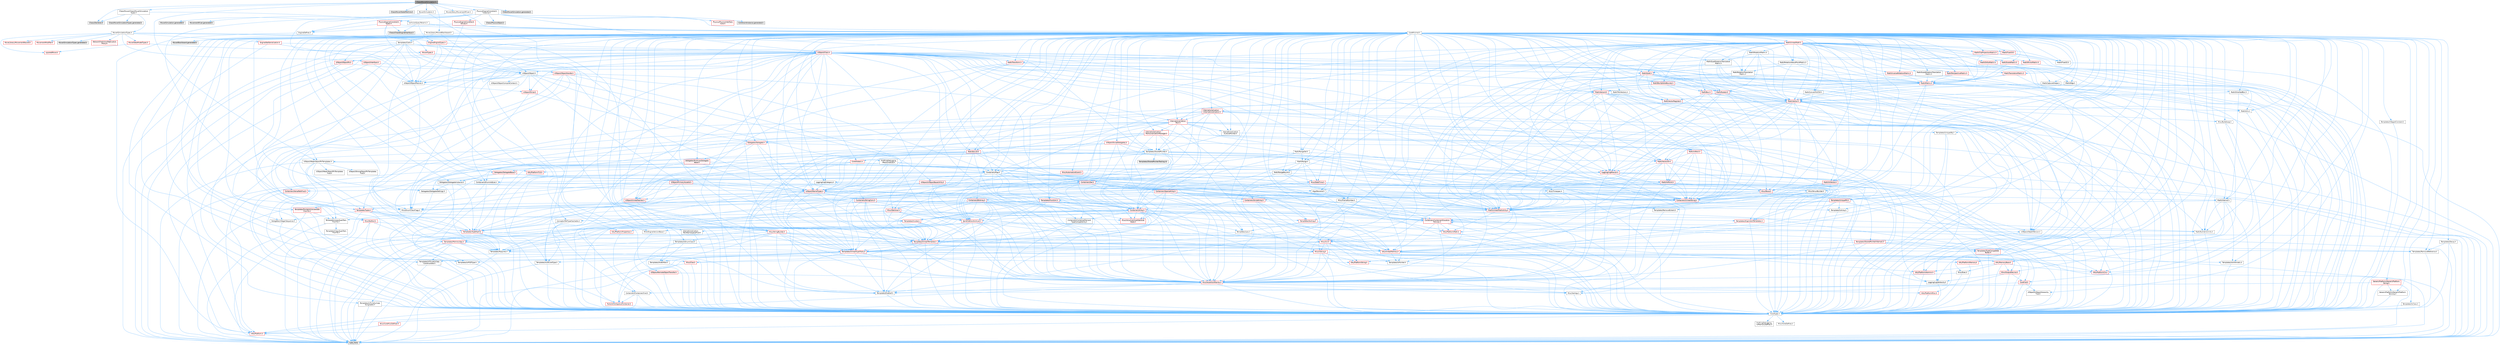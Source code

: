 digraph "ChaosMoverSimulation.h"
{
 // INTERACTIVE_SVG=YES
 // LATEX_PDF_SIZE
  bgcolor="transparent";
  edge [fontname=Helvetica,fontsize=10,labelfontname=Helvetica,labelfontsize=10];
  node [fontname=Helvetica,fontsize=10,shape=box,height=0.2,width=0.4];
  Node1 [id="Node000001",label="ChaosMoverSimulation.h",height=0.2,width=0.4,color="gray40", fillcolor="grey60", style="filled", fontcolor="black",tooltip=" "];
  Node1 -> Node2 [id="edge1_Node000001_Node000002",color="steelblue1",style="solid",tooltip=" "];
  Node2 [id="Node000002",label="Chaos/Declares.h",height=0.2,width=0.4,color="grey60", fillcolor="#E0E0E0", style="filled",tooltip=" "];
  Node1 -> Node3 [id="edge2_Node000001_Node000003",color="steelblue1",style="solid",tooltip=" "];
  Node3 [id="Node000003",label="ChaosMover/ChaosMoverSimulation\lTypes.h",height=0.2,width=0.4,color="grey40", fillcolor="white", style="filled",URL="$d5/de5/ChaosMoverSimulationTypes_8h.html",tooltip=" "];
  Node3 -> Node2 [id="edge3_Node000003_Node000002",color="steelblue1",style="solid",tooltip=" "];
  Node3 -> Node4 [id="edge4_Node000003_Node000004",color="steelblue1",style="solid",tooltip=" "];
  Node4 [id="Node000004",label="CollisionQueryParams.h",height=0.2,width=0.4,color="grey40", fillcolor="white", style="filled",URL="$d0/d44/CollisionQueryParams_8h.html",tooltip=" "];
  Node4 -> Node5 [id="edge5_Node000004_Node000005",color="steelblue1",style="solid",tooltip=" "];
  Node5 [id="Node000005",label="CoreMinimal.h",height=0.2,width=0.4,color="grey40", fillcolor="white", style="filled",URL="$d7/d67/CoreMinimal_8h.html",tooltip=" "];
  Node5 -> Node6 [id="edge6_Node000005_Node000006",color="steelblue1",style="solid",tooltip=" "];
  Node6 [id="Node000006",label="CoreTypes.h",height=0.2,width=0.4,color="grey40", fillcolor="white", style="filled",URL="$dc/dec/CoreTypes_8h.html",tooltip=" "];
  Node6 -> Node7 [id="edge7_Node000006_Node000007",color="steelblue1",style="solid",tooltip=" "];
  Node7 [id="Node000007",label="HAL/Platform.h",height=0.2,width=0.4,color="red", fillcolor="#FFF0F0", style="filled",URL="$d9/dd0/Platform_8h.html",tooltip=" "];
  Node7 -> Node10 [id="edge8_Node000007_Node000010",color="steelblue1",style="solid",tooltip=" "];
  Node10 [id="Node000010",label="type_traits",height=0.2,width=0.4,color="grey60", fillcolor="#E0E0E0", style="filled",tooltip=" "];
  Node6 -> Node17 [id="edge9_Node000006_Node000017",color="steelblue1",style="solid",tooltip=" "];
  Node17 [id="Node000017",label="ProfilingDebugging\l/UMemoryDefines.h",height=0.2,width=0.4,color="grey40", fillcolor="white", style="filled",URL="$d2/da2/UMemoryDefines_8h.html",tooltip=" "];
  Node6 -> Node18 [id="edge10_Node000006_Node000018",color="steelblue1",style="solid",tooltip=" "];
  Node18 [id="Node000018",label="Misc/CoreMiscDefines.h",height=0.2,width=0.4,color="red", fillcolor="#FFF0F0", style="filled",URL="$da/d38/CoreMiscDefines_8h.html",tooltip=" "];
  Node18 -> Node7 [id="edge11_Node000018_Node000007",color="steelblue1",style="solid",tooltip=" "];
  Node6 -> Node19 [id="edge12_Node000006_Node000019",color="steelblue1",style="solid",tooltip=" "];
  Node19 [id="Node000019",label="Misc/CoreDefines.h",height=0.2,width=0.4,color="grey40", fillcolor="white", style="filled",URL="$d3/dd2/CoreDefines_8h.html",tooltip=" "];
  Node5 -> Node20 [id="edge13_Node000005_Node000020",color="steelblue1",style="solid",tooltip=" "];
  Node20 [id="Node000020",label="CoreFwd.h",height=0.2,width=0.4,color="red", fillcolor="#FFF0F0", style="filled",URL="$d1/d1e/CoreFwd_8h.html",tooltip=" "];
  Node20 -> Node6 [id="edge14_Node000020_Node000006",color="steelblue1",style="solid",tooltip=" "];
  Node20 -> Node21 [id="edge15_Node000020_Node000021",color="steelblue1",style="solid",tooltip=" "];
  Node21 [id="Node000021",label="Containers/ContainersFwd.h",height=0.2,width=0.4,color="grey40", fillcolor="white", style="filled",URL="$d4/d0a/ContainersFwd_8h.html",tooltip=" "];
  Node21 -> Node7 [id="edge16_Node000021_Node000007",color="steelblue1",style="solid",tooltip=" "];
  Node21 -> Node6 [id="edge17_Node000021_Node000006",color="steelblue1",style="solid",tooltip=" "];
  Node21 -> Node22 [id="edge18_Node000021_Node000022",color="steelblue1",style="solid",tooltip=" "];
  Node22 [id="Node000022",label="Traits/IsContiguousContainer.h",height=0.2,width=0.4,color="red", fillcolor="#FFF0F0", style="filled",URL="$d5/d3c/IsContiguousContainer_8h.html",tooltip=" "];
  Node22 -> Node6 [id="edge19_Node000022_Node000006",color="steelblue1",style="solid",tooltip=" "];
  Node20 -> Node26 [id="edge20_Node000020_Node000026",color="steelblue1",style="solid",tooltip=" "];
  Node26 [id="Node000026",label="UObject/UObjectHierarchy\lFwd.h",height=0.2,width=0.4,color="grey40", fillcolor="white", style="filled",URL="$d3/d13/UObjectHierarchyFwd_8h.html",tooltip=" "];
  Node5 -> Node26 [id="edge21_Node000005_Node000026",color="steelblue1",style="solid",tooltip=" "];
  Node5 -> Node21 [id="edge22_Node000005_Node000021",color="steelblue1",style="solid",tooltip=" "];
  Node5 -> Node27 [id="edge23_Node000005_Node000027",color="steelblue1",style="solid",tooltip=" "];
  Node27 [id="Node000027",label="Misc/VarArgs.h",height=0.2,width=0.4,color="grey40", fillcolor="white", style="filled",URL="$d5/d6f/VarArgs_8h.html",tooltip=" "];
  Node27 -> Node6 [id="edge24_Node000027_Node000006",color="steelblue1",style="solid",tooltip=" "];
  Node5 -> Node28 [id="edge25_Node000005_Node000028",color="steelblue1",style="solid",tooltip=" "];
  Node28 [id="Node000028",label="Logging/LogVerbosity.h",height=0.2,width=0.4,color="grey40", fillcolor="white", style="filled",URL="$d2/d8f/LogVerbosity_8h.html",tooltip=" "];
  Node28 -> Node6 [id="edge26_Node000028_Node000006",color="steelblue1",style="solid",tooltip=" "];
  Node5 -> Node29 [id="edge27_Node000005_Node000029",color="steelblue1",style="solid",tooltip=" "];
  Node29 [id="Node000029",label="Misc/OutputDevice.h",height=0.2,width=0.4,color="red", fillcolor="#FFF0F0", style="filled",URL="$d7/d32/OutputDevice_8h.html",tooltip=" "];
  Node29 -> Node20 [id="edge28_Node000029_Node000020",color="steelblue1",style="solid",tooltip=" "];
  Node29 -> Node6 [id="edge29_Node000029_Node000006",color="steelblue1",style="solid",tooltip=" "];
  Node29 -> Node28 [id="edge30_Node000029_Node000028",color="steelblue1",style="solid",tooltip=" "];
  Node29 -> Node27 [id="edge31_Node000029_Node000027",color="steelblue1",style="solid",tooltip=" "];
  Node5 -> Node35 [id="edge32_Node000005_Node000035",color="steelblue1",style="solid",tooltip=" "];
  Node35 [id="Node000035",label="HAL/PlatformCrt.h",height=0.2,width=0.4,color="red", fillcolor="#FFF0F0", style="filled",URL="$d8/d75/PlatformCrt_8h.html",tooltip=" "];
  Node5 -> Node45 [id="edge33_Node000005_Node000045",color="steelblue1",style="solid",tooltip=" "];
  Node45 [id="Node000045",label="HAL/PlatformMisc.h",height=0.2,width=0.4,color="red", fillcolor="#FFF0F0", style="filled",URL="$d0/df5/PlatformMisc_8h.html",tooltip=" "];
  Node45 -> Node6 [id="edge34_Node000045_Node000006",color="steelblue1",style="solid",tooltip=" "];
  Node5 -> Node64 [id="edge35_Node000005_Node000064",color="steelblue1",style="solid",tooltip=" "];
  Node64 [id="Node000064",label="Misc/AssertionMacros.h",height=0.2,width=0.4,color="red", fillcolor="#FFF0F0", style="filled",URL="$d0/dfa/AssertionMacros_8h.html",tooltip=" "];
  Node64 -> Node6 [id="edge36_Node000064_Node000006",color="steelblue1",style="solid",tooltip=" "];
  Node64 -> Node7 [id="edge37_Node000064_Node000007",color="steelblue1",style="solid",tooltip=" "];
  Node64 -> Node45 [id="edge38_Node000064_Node000045",color="steelblue1",style="solid",tooltip=" "];
  Node64 -> Node65 [id="edge39_Node000064_Node000065",color="steelblue1",style="solid",tooltip=" "];
  Node65 [id="Node000065",label="Templates/EnableIf.h",height=0.2,width=0.4,color="grey40", fillcolor="white", style="filled",URL="$d7/d60/EnableIf_8h.html",tooltip=" "];
  Node65 -> Node6 [id="edge40_Node000065_Node000006",color="steelblue1",style="solid",tooltip=" "];
  Node64 -> Node27 [id="edge41_Node000064_Node000027",color="steelblue1",style="solid",tooltip=" "];
  Node5 -> Node73 [id="edge42_Node000005_Node000073",color="steelblue1",style="solid",tooltip=" "];
  Node73 [id="Node000073",label="Templates/IsPointer.h",height=0.2,width=0.4,color="grey40", fillcolor="white", style="filled",URL="$d7/d05/IsPointer_8h.html",tooltip=" "];
  Node73 -> Node6 [id="edge43_Node000073_Node000006",color="steelblue1",style="solid",tooltip=" "];
  Node5 -> Node74 [id="edge44_Node000005_Node000074",color="steelblue1",style="solid",tooltip=" "];
  Node74 [id="Node000074",label="HAL/PlatformMemory.h",height=0.2,width=0.4,color="red", fillcolor="#FFF0F0", style="filled",URL="$de/d68/PlatformMemory_8h.html",tooltip=" "];
  Node74 -> Node6 [id="edge45_Node000074_Node000006",color="steelblue1",style="solid",tooltip=" "];
  Node5 -> Node57 [id="edge46_Node000005_Node000057",color="steelblue1",style="solid",tooltip=" "];
  Node57 [id="Node000057",label="HAL/PlatformAtomics.h",height=0.2,width=0.4,color="red", fillcolor="#FFF0F0", style="filled",URL="$d3/d36/PlatformAtomics_8h.html",tooltip=" "];
  Node57 -> Node6 [id="edge47_Node000057_Node000006",color="steelblue1",style="solid",tooltip=" "];
  Node5 -> Node79 [id="edge48_Node000005_Node000079",color="steelblue1",style="solid",tooltip=" "];
  Node79 [id="Node000079",label="Misc/Exec.h",height=0.2,width=0.4,color="grey40", fillcolor="white", style="filled",URL="$de/ddb/Exec_8h.html",tooltip=" "];
  Node79 -> Node6 [id="edge49_Node000079_Node000006",color="steelblue1",style="solid",tooltip=" "];
  Node79 -> Node64 [id="edge50_Node000079_Node000064",color="steelblue1",style="solid",tooltip=" "];
  Node5 -> Node80 [id="edge51_Node000005_Node000080",color="steelblue1",style="solid",tooltip=" "];
  Node80 [id="Node000080",label="HAL/MemoryBase.h",height=0.2,width=0.4,color="red", fillcolor="#FFF0F0", style="filled",URL="$d6/d9f/MemoryBase_8h.html",tooltip=" "];
  Node80 -> Node6 [id="edge52_Node000080_Node000006",color="steelblue1",style="solid",tooltip=" "];
  Node80 -> Node57 [id="edge53_Node000080_Node000057",color="steelblue1",style="solid",tooltip=" "];
  Node80 -> Node35 [id="edge54_Node000080_Node000035",color="steelblue1",style="solid",tooltip=" "];
  Node80 -> Node79 [id="edge55_Node000080_Node000079",color="steelblue1",style="solid",tooltip=" "];
  Node80 -> Node29 [id="edge56_Node000080_Node000029",color="steelblue1",style="solid",tooltip=" "];
  Node5 -> Node90 [id="edge57_Node000005_Node000090",color="steelblue1",style="solid",tooltip=" "];
  Node90 [id="Node000090",label="HAL/UnrealMemory.h",height=0.2,width=0.4,color="red", fillcolor="#FFF0F0", style="filled",URL="$d9/d96/UnrealMemory_8h.html",tooltip=" "];
  Node90 -> Node6 [id="edge58_Node000090_Node000006",color="steelblue1",style="solid",tooltip=" "];
  Node90 -> Node80 [id="edge59_Node000090_Node000080",color="steelblue1",style="solid",tooltip=" "];
  Node90 -> Node74 [id="edge60_Node000090_Node000074",color="steelblue1",style="solid",tooltip=" "];
  Node90 -> Node73 [id="edge61_Node000090_Node000073",color="steelblue1",style="solid",tooltip=" "];
  Node5 -> Node92 [id="edge62_Node000005_Node000092",color="steelblue1",style="solid",tooltip=" "];
  Node92 [id="Node000092",label="Templates/IsArithmetic.h",height=0.2,width=0.4,color="grey40", fillcolor="white", style="filled",URL="$d2/d5d/IsArithmetic_8h.html",tooltip=" "];
  Node92 -> Node6 [id="edge63_Node000092_Node000006",color="steelblue1",style="solid",tooltip=" "];
  Node5 -> Node86 [id="edge64_Node000005_Node000086",color="steelblue1",style="solid",tooltip=" "];
  Node86 [id="Node000086",label="Templates/AndOrNot.h",height=0.2,width=0.4,color="grey40", fillcolor="white", style="filled",URL="$db/d0a/AndOrNot_8h.html",tooltip=" "];
  Node86 -> Node6 [id="edge65_Node000086_Node000006",color="steelblue1",style="solid",tooltip=" "];
  Node5 -> Node93 [id="edge66_Node000005_Node000093",color="steelblue1",style="solid",tooltip=" "];
  Node93 [id="Node000093",label="Templates/IsPODType.h",height=0.2,width=0.4,color="grey40", fillcolor="white", style="filled",URL="$d7/db1/IsPODType_8h.html",tooltip=" "];
  Node93 -> Node6 [id="edge67_Node000093_Node000006",color="steelblue1",style="solid",tooltip=" "];
  Node5 -> Node94 [id="edge68_Node000005_Node000094",color="steelblue1",style="solid",tooltip=" "];
  Node94 [id="Node000094",label="Templates/IsUECoreType.h",height=0.2,width=0.4,color="grey40", fillcolor="white", style="filled",URL="$d1/db8/IsUECoreType_8h.html",tooltip=" "];
  Node94 -> Node6 [id="edge69_Node000094_Node000006",color="steelblue1",style="solid",tooltip=" "];
  Node94 -> Node10 [id="edge70_Node000094_Node000010",color="steelblue1",style="solid",tooltip=" "];
  Node5 -> Node87 [id="edge71_Node000005_Node000087",color="steelblue1",style="solid",tooltip=" "];
  Node87 [id="Node000087",label="Templates/IsTriviallyCopy\lConstructible.h",height=0.2,width=0.4,color="grey40", fillcolor="white", style="filled",URL="$d3/d78/IsTriviallyCopyConstructible_8h.html",tooltip=" "];
  Node87 -> Node6 [id="edge72_Node000087_Node000006",color="steelblue1",style="solid",tooltip=" "];
  Node87 -> Node10 [id="edge73_Node000087_Node000010",color="steelblue1",style="solid",tooltip=" "];
  Node5 -> Node95 [id="edge74_Node000005_Node000095",color="steelblue1",style="solid",tooltip=" "];
  Node95 [id="Node000095",label="Templates/UnrealTypeTraits.h",height=0.2,width=0.4,color="red", fillcolor="#FFF0F0", style="filled",URL="$d2/d2d/UnrealTypeTraits_8h.html",tooltip=" "];
  Node95 -> Node6 [id="edge75_Node000095_Node000006",color="steelblue1",style="solid",tooltip=" "];
  Node95 -> Node73 [id="edge76_Node000095_Node000073",color="steelblue1",style="solid",tooltip=" "];
  Node95 -> Node64 [id="edge77_Node000095_Node000064",color="steelblue1",style="solid",tooltip=" "];
  Node95 -> Node86 [id="edge78_Node000095_Node000086",color="steelblue1",style="solid",tooltip=" "];
  Node95 -> Node65 [id="edge79_Node000095_Node000065",color="steelblue1",style="solid",tooltip=" "];
  Node95 -> Node92 [id="edge80_Node000095_Node000092",color="steelblue1",style="solid",tooltip=" "];
  Node95 -> Node93 [id="edge81_Node000095_Node000093",color="steelblue1",style="solid",tooltip=" "];
  Node95 -> Node94 [id="edge82_Node000095_Node000094",color="steelblue1",style="solid",tooltip=" "];
  Node95 -> Node87 [id="edge83_Node000095_Node000087",color="steelblue1",style="solid",tooltip=" "];
  Node5 -> Node65 [id="edge84_Node000005_Node000065",color="steelblue1",style="solid",tooltip=" "];
  Node5 -> Node97 [id="edge85_Node000005_Node000097",color="steelblue1",style="solid",tooltip=" "];
  Node97 [id="Node000097",label="Templates/RemoveReference.h",height=0.2,width=0.4,color="grey40", fillcolor="white", style="filled",URL="$da/dbe/RemoveReference_8h.html",tooltip=" "];
  Node97 -> Node6 [id="edge86_Node000097_Node000006",color="steelblue1",style="solid",tooltip=" "];
  Node5 -> Node98 [id="edge87_Node000005_Node000098",color="steelblue1",style="solid",tooltip=" "];
  Node98 [id="Node000098",label="Templates/IntegralConstant.h",height=0.2,width=0.4,color="grey40", fillcolor="white", style="filled",URL="$db/d1b/IntegralConstant_8h.html",tooltip=" "];
  Node98 -> Node6 [id="edge88_Node000098_Node000006",color="steelblue1",style="solid",tooltip=" "];
  Node5 -> Node99 [id="edge89_Node000005_Node000099",color="steelblue1",style="solid",tooltip=" "];
  Node99 [id="Node000099",label="Templates/IsClass.h",height=0.2,width=0.4,color="grey40", fillcolor="white", style="filled",URL="$db/dcb/IsClass_8h.html",tooltip=" "];
  Node99 -> Node6 [id="edge90_Node000099_Node000006",color="steelblue1",style="solid",tooltip=" "];
  Node5 -> Node100 [id="edge91_Node000005_Node000100",color="steelblue1",style="solid",tooltip=" "];
  Node100 [id="Node000100",label="Templates/TypeCompatible\lBytes.h",height=0.2,width=0.4,color="red", fillcolor="#FFF0F0", style="filled",URL="$df/d0a/TypeCompatibleBytes_8h.html",tooltip=" "];
  Node100 -> Node6 [id="edge92_Node000100_Node000006",color="steelblue1",style="solid",tooltip=" "];
  Node100 -> Node10 [id="edge93_Node000100_Node000010",color="steelblue1",style="solid",tooltip=" "];
  Node5 -> Node22 [id="edge94_Node000005_Node000022",color="steelblue1",style="solid",tooltip=" "];
  Node5 -> Node101 [id="edge95_Node000005_Node000101",color="steelblue1",style="solid",tooltip=" "];
  Node101 [id="Node000101",label="Templates/UnrealTemplate.h",height=0.2,width=0.4,color="red", fillcolor="#FFF0F0", style="filled",URL="$d4/d24/UnrealTemplate_8h.html",tooltip=" "];
  Node101 -> Node6 [id="edge96_Node000101_Node000006",color="steelblue1",style="solid",tooltip=" "];
  Node101 -> Node73 [id="edge97_Node000101_Node000073",color="steelblue1",style="solid",tooltip=" "];
  Node101 -> Node90 [id="edge98_Node000101_Node000090",color="steelblue1",style="solid",tooltip=" "];
  Node101 -> Node95 [id="edge99_Node000101_Node000095",color="steelblue1",style="solid",tooltip=" "];
  Node101 -> Node97 [id="edge100_Node000101_Node000097",color="steelblue1",style="solid",tooltip=" "];
  Node101 -> Node67 [id="edge101_Node000101_Node000067",color="steelblue1",style="solid",tooltip=" "];
  Node67 [id="Node000067",label="Templates/Requires.h",height=0.2,width=0.4,color="grey40", fillcolor="white", style="filled",URL="$dc/d96/Requires_8h.html",tooltip=" "];
  Node67 -> Node65 [id="edge102_Node000067_Node000065",color="steelblue1",style="solid",tooltip=" "];
  Node67 -> Node10 [id="edge103_Node000067_Node000010",color="steelblue1",style="solid",tooltip=" "];
  Node101 -> Node100 [id="edge104_Node000101_Node000100",color="steelblue1",style="solid",tooltip=" "];
  Node101 -> Node22 [id="edge105_Node000101_Node000022",color="steelblue1",style="solid",tooltip=" "];
  Node101 -> Node10 [id="edge106_Node000101_Node000010",color="steelblue1",style="solid",tooltip=" "];
  Node5 -> Node50 [id="edge107_Node000005_Node000050",color="steelblue1",style="solid",tooltip=" "];
  Node50 [id="Node000050",label="Math/NumericLimits.h",height=0.2,width=0.4,color="grey40", fillcolor="white", style="filled",URL="$df/d1b/NumericLimits_8h.html",tooltip=" "];
  Node50 -> Node6 [id="edge108_Node000050_Node000006",color="steelblue1",style="solid",tooltip=" "];
  Node5 -> Node105 [id="edge109_Node000005_Node000105",color="steelblue1",style="solid",tooltip=" "];
  Node105 [id="Node000105",label="HAL/PlatformMath.h",height=0.2,width=0.4,color="red", fillcolor="#FFF0F0", style="filled",URL="$dc/d53/PlatformMath_8h.html",tooltip=" "];
  Node105 -> Node6 [id="edge110_Node000105_Node000006",color="steelblue1",style="solid",tooltip=" "];
  Node5 -> Node88 [id="edge111_Node000005_Node000088",color="steelblue1",style="solid",tooltip=" "];
  Node88 [id="Node000088",label="Templates/IsTriviallyCopy\lAssignable.h",height=0.2,width=0.4,color="grey40", fillcolor="white", style="filled",URL="$d2/df2/IsTriviallyCopyAssignable_8h.html",tooltip=" "];
  Node88 -> Node6 [id="edge112_Node000088_Node000006",color="steelblue1",style="solid",tooltip=" "];
  Node88 -> Node10 [id="edge113_Node000088_Node000010",color="steelblue1",style="solid",tooltip=" "];
  Node5 -> Node113 [id="edge114_Node000005_Node000113",color="steelblue1",style="solid",tooltip=" "];
  Node113 [id="Node000113",label="Templates/MemoryOps.h",height=0.2,width=0.4,color="red", fillcolor="#FFF0F0", style="filled",URL="$db/dea/MemoryOps_8h.html",tooltip=" "];
  Node113 -> Node6 [id="edge115_Node000113_Node000006",color="steelblue1",style="solid",tooltip=" "];
  Node113 -> Node90 [id="edge116_Node000113_Node000090",color="steelblue1",style="solid",tooltip=" "];
  Node113 -> Node88 [id="edge117_Node000113_Node000088",color="steelblue1",style="solid",tooltip=" "];
  Node113 -> Node87 [id="edge118_Node000113_Node000087",color="steelblue1",style="solid",tooltip=" "];
  Node113 -> Node67 [id="edge119_Node000113_Node000067",color="steelblue1",style="solid",tooltip=" "];
  Node113 -> Node95 [id="edge120_Node000113_Node000095",color="steelblue1",style="solid",tooltip=" "];
  Node113 -> Node10 [id="edge121_Node000113_Node000010",color="steelblue1",style="solid",tooltip=" "];
  Node5 -> Node114 [id="edge122_Node000005_Node000114",color="steelblue1",style="solid",tooltip=" "];
  Node114 [id="Node000114",label="Containers/ContainerAllocation\lPolicies.h",height=0.2,width=0.4,color="red", fillcolor="#FFF0F0", style="filled",URL="$d7/dff/ContainerAllocationPolicies_8h.html",tooltip=" "];
  Node114 -> Node6 [id="edge123_Node000114_Node000006",color="steelblue1",style="solid",tooltip=" "];
  Node114 -> Node114 [id="edge124_Node000114_Node000114",color="steelblue1",style="solid",tooltip=" "];
  Node114 -> Node105 [id="edge125_Node000114_Node000105",color="steelblue1",style="solid",tooltip=" "];
  Node114 -> Node90 [id="edge126_Node000114_Node000090",color="steelblue1",style="solid",tooltip=" "];
  Node114 -> Node50 [id="edge127_Node000114_Node000050",color="steelblue1",style="solid",tooltip=" "];
  Node114 -> Node64 [id="edge128_Node000114_Node000064",color="steelblue1",style="solid",tooltip=" "];
  Node114 -> Node113 [id="edge129_Node000114_Node000113",color="steelblue1",style="solid",tooltip=" "];
  Node114 -> Node100 [id="edge130_Node000114_Node000100",color="steelblue1",style="solid",tooltip=" "];
  Node114 -> Node10 [id="edge131_Node000114_Node000010",color="steelblue1",style="solid",tooltip=" "];
  Node5 -> Node117 [id="edge132_Node000005_Node000117",color="steelblue1",style="solid",tooltip=" "];
  Node117 [id="Node000117",label="Templates/IsEnumClass.h",height=0.2,width=0.4,color="grey40", fillcolor="white", style="filled",URL="$d7/d15/IsEnumClass_8h.html",tooltip=" "];
  Node117 -> Node6 [id="edge133_Node000117_Node000006",color="steelblue1",style="solid",tooltip=" "];
  Node117 -> Node86 [id="edge134_Node000117_Node000086",color="steelblue1",style="solid",tooltip=" "];
  Node5 -> Node118 [id="edge135_Node000005_Node000118",color="steelblue1",style="solid",tooltip=" "];
  Node118 [id="Node000118",label="HAL/PlatformProperties.h",height=0.2,width=0.4,color="red", fillcolor="#FFF0F0", style="filled",URL="$d9/db0/PlatformProperties_8h.html",tooltip=" "];
  Node118 -> Node6 [id="edge136_Node000118_Node000006",color="steelblue1",style="solid",tooltip=" "];
  Node5 -> Node121 [id="edge137_Node000005_Node000121",color="steelblue1",style="solid",tooltip=" "];
  Node121 [id="Node000121",label="Misc/EngineVersionBase.h",height=0.2,width=0.4,color="grey40", fillcolor="white", style="filled",URL="$d5/d2b/EngineVersionBase_8h.html",tooltip=" "];
  Node121 -> Node6 [id="edge138_Node000121_Node000006",color="steelblue1",style="solid",tooltip=" "];
  Node5 -> Node122 [id="edge139_Node000005_Node000122",color="steelblue1",style="solid",tooltip=" "];
  Node122 [id="Node000122",label="Internationalization\l/TextNamespaceFwd.h",height=0.2,width=0.4,color="grey40", fillcolor="white", style="filled",URL="$d8/d97/TextNamespaceFwd_8h.html",tooltip=" "];
  Node122 -> Node6 [id="edge140_Node000122_Node000006",color="steelblue1",style="solid",tooltip=" "];
  Node5 -> Node123 [id="edge141_Node000005_Node000123",color="steelblue1",style="solid",tooltip=" "];
  Node123 [id="Node000123",label="Serialization/Archive.h",height=0.2,width=0.4,color="red", fillcolor="#FFF0F0", style="filled",URL="$d7/d3b/Archive_8h.html",tooltip=" "];
  Node123 -> Node20 [id="edge142_Node000123_Node000020",color="steelblue1",style="solid",tooltip=" "];
  Node123 -> Node6 [id="edge143_Node000123_Node000006",color="steelblue1",style="solid",tooltip=" "];
  Node123 -> Node118 [id="edge144_Node000123_Node000118",color="steelblue1",style="solid",tooltip=" "];
  Node123 -> Node122 [id="edge145_Node000123_Node000122",color="steelblue1",style="solid",tooltip=" "];
  Node123 -> Node64 [id="edge146_Node000123_Node000064",color="steelblue1",style="solid",tooltip=" "];
  Node123 -> Node121 [id="edge147_Node000123_Node000121",color="steelblue1",style="solid",tooltip=" "];
  Node123 -> Node27 [id="edge148_Node000123_Node000027",color="steelblue1",style="solid",tooltip=" "];
  Node123 -> Node65 [id="edge149_Node000123_Node000065",color="steelblue1",style="solid",tooltip=" "];
  Node123 -> Node117 [id="edge150_Node000123_Node000117",color="steelblue1",style="solid",tooltip=" "];
  Node123 -> Node101 [id="edge151_Node000123_Node000101",color="steelblue1",style="solid",tooltip=" "];
  Node123 -> Node126 [id="edge152_Node000123_Node000126",color="steelblue1",style="solid",tooltip=" "];
  Node126 [id="Node000126",label="UObject/ObjectVersion.h",height=0.2,width=0.4,color="grey40", fillcolor="white", style="filled",URL="$da/d63/ObjectVersion_8h.html",tooltip=" "];
  Node126 -> Node6 [id="edge153_Node000126_Node000006",color="steelblue1",style="solid",tooltip=" "];
  Node5 -> Node127 [id="edge154_Node000005_Node000127",color="steelblue1",style="solid",tooltip=" "];
  Node127 [id="Node000127",label="Templates/Less.h",height=0.2,width=0.4,color="grey40", fillcolor="white", style="filled",URL="$de/dc8/Less_8h.html",tooltip=" "];
  Node127 -> Node6 [id="edge155_Node000127_Node000006",color="steelblue1",style="solid",tooltip=" "];
  Node127 -> Node101 [id="edge156_Node000127_Node000101",color="steelblue1",style="solid",tooltip=" "];
  Node5 -> Node128 [id="edge157_Node000005_Node000128",color="steelblue1",style="solid",tooltip=" "];
  Node128 [id="Node000128",label="Templates/Sorting.h",height=0.2,width=0.4,color="red", fillcolor="#FFF0F0", style="filled",URL="$d3/d9e/Sorting_8h.html",tooltip=" "];
  Node128 -> Node6 [id="edge158_Node000128_Node000006",color="steelblue1",style="solid",tooltip=" "];
  Node128 -> Node105 [id="edge159_Node000128_Node000105",color="steelblue1",style="solid",tooltip=" "];
  Node128 -> Node127 [id="edge160_Node000128_Node000127",color="steelblue1",style="solid",tooltip=" "];
  Node5 -> Node139 [id="edge161_Node000005_Node000139",color="steelblue1",style="solid",tooltip=" "];
  Node139 [id="Node000139",label="Misc/Char.h",height=0.2,width=0.4,color="red", fillcolor="#FFF0F0", style="filled",URL="$d0/d58/Char_8h.html",tooltip=" "];
  Node139 -> Node6 [id="edge162_Node000139_Node000006",color="steelblue1",style="solid",tooltip=" "];
  Node139 -> Node10 [id="edge163_Node000139_Node000010",color="steelblue1",style="solid",tooltip=" "];
  Node5 -> Node142 [id="edge164_Node000005_Node000142",color="steelblue1",style="solid",tooltip=" "];
  Node142 [id="Node000142",label="GenericPlatform/GenericPlatform\lStricmp.h",height=0.2,width=0.4,color="grey40", fillcolor="white", style="filled",URL="$d2/d86/GenericPlatformStricmp_8h.html",tooltip=" "];
  Node142 -> Node6 [id="edge165_Node000142_Node000006",color="steelblue1",style="solid",tooltip=" "];
  Node5 -> Node143 [id="edge166_Node000005_Node000143",color="steelblue1",style="solid",tooltip=" "];
  Node143 [id="Node000143",label="GenericPlatform/GenericPlatform\lString.h",height=0.2,width=0.4,color="red", fillcolor="#FFF0F0", style="filled",URL="$dd/d20/GenericPlatformString_8h.html",tooltip=" "];
  Node143 -> Node6 [id="edge167_Node000143_Node000006",color="steelblue1",style="solid",tooltip=" "];
  Node143 -> Node142 [id="edge168_Node000143_Node000142",color="steelblue1",style="solid",tooltip=" "];
  Node143 -> Node65 [id="edge169_Node000143_Node000065",color="steelblue1",style="solid",tooltip=" "];
  Node143 -> Node10 [id="edge170_Node000143_Node000010",color="steelblue1",style="solid",tooltip=" "];
  Node5 -> Node76 [id="edge171_Node000005_Node000076",color="steelblue1",style="solid",tooltip=" "];
  Node76 [id="Node000076",label="HAL/PlatformString.h",height=0.2,width=0.4,color="red", fillcolor="#FFF0F0", style="filled",URL="$db/db5/PlatformString_8h.html",tooltip=" "];
  Node76 -> Node6 [id="edge172_Node000076_Node000006",color="steelblue1",style="solid",tooltip=" "];
  Node5 -> Node146 [id="edge173_Node000005_Node000146",color="steelblue1",style="solid",tooltip=" "];
  Node146 [id="Node000146",label="Misc/CString.h",height=0.2,width=0.4,color="red", fillcolor="#FFF0F0", style="filled",URL="$d2/d49/CString_8h.html",tooltip=" "];
  Node146 -> Node6 [id="edge174_Node000146_Node000006",color="steelblue1",style="solid",tooltip=" "];
  Node146 -> Node35 [id="edge175_Node000146_Node000035",color="steelblue1",style="solid",tooltip=" "];
  Node146 -> Node76 [id="edge176_Node000146_Node000076",color="steelblue1",style="solid",tooltip=" "];
  Node146 -> Node64 [id="edge177_Node000146_Node000064",color="steelblue1",style="solid",tooltip=" "];
  Node146 -> Node139 [id="edge178_Node000146_Node000139",color="steelblue1",style="solid",tooltip=" "];
  Node146 -> Node27 [id="edge179_Node000146_Node000027",color="steelblue1",style="solid",tooltip=" "];
  Node5 -> Node147 [id="edge180_Node000005_Node000147",color="steelblue1",style="solid",tooltip=" "];
  Node147 [id="Node000147",label="Misc/Crc.h",height=0.2,width=0.4,color="red", fillcolor="#FFF0F0", style="filled",URL="$d4/dd2/Crc_8h.html",tooltip=" "];
  Node147 -> Node6 [id="edge181_Node000147_Node000006",color="steelblue1",style="solid",tooltip=" "];
  Node147 -> Node76 [id="edge182_Node000147_Node000076",color="steelblue1",style="solid",tooltip=" "];
  Node147 -> Node64 [id="edge183_Node000147_Node000064",color="steelblue1",style="solid",tooltip=" "];
  Node147 -> Node146 [id="edge184_Node000147_Node000146",color="steelblue1",style="solid",tooltip=" "];
  Node147 -> Node139 [id="edge185_Node000147_Node000139",color="steelblue1",style="solid",tooltip=" "];
  Node147 -> Node95 [id="edge186_Node000147_Node000095",color="steelblue1",style="solid",tooltip=" "];
  Node5 -> Node138 [id="edge187_Node000005_Node000138",color="steelblue1",style="solid",tooltip=" "];
  Node138 [id="Node000138",label="Math/UnrealMathUtility.h",height=0.2,width=0.4,color="red", fillcolor="#FFF0F0", style="filled",URL="$db/db8/UnrealMathUtility_8h.html",tooltip=" "];
  Node138 -> Node6 [id="edge188_Node000138_Node000006",color="steelblue1",style="solid",tooltip=" "];
  Node138 -> Node64 [id="edge189_Node000138_Node000064",color="steelblue1",style="solid",tooltip=" "];
  Node138 -> Node105 [id="edge190_Node000138_Node000105",color="steelblue1",style="solid",tooltip=" "];
  Node138 -> Node67 [id="edge191_Node000138_Node000067",color="steelblue1",style="solid",tooltip=" "];
  Node5 -> Node148 [id="edge192_Node000005_Node000148",color="steelblue1",style="solid",tooltip=" "];
  Node148 [id="Node000148",label="Containers/UnrealString.h",height=0.2,width=0.4,color="red", fillcolor="#FFF0F0", style="filled",URL="$d5/dba/UnrealString_8h.html",tooltip=" "];
  Node5 -> Node152 [id="edge193_Node000005_Node000152",color="steelblue1",style="solid",tooltip=" "];
  Node152 [id="Node000152",label="Containers/Array.h",height=0.2,width=0.4,color="red", fillcolor="#FFF0F0", style="filled",URL="$df/dd0/Array_8h.html",tooltip=" "];
  Node152 -> Node6 [id="edge194_Node000152_Node000006",color="steelblue1",style="solid",tooltip=" "];
  Node152 -> Node64 [id="edge195_Node000152_Node000064",color="steelblue1",style="solid",tooltip=" "];
  Node152 -> Node153 [id="edge196_Node000152_Node000153",color="steelblue1",style="solid",tooltip=" "];
  Node153 [id="Node000153",label="Misc/IntrusiveUnsetOptional\lState.h",height=0.2,width=0.4,color="red", fillcolor="#FFF0F0", style="filled",URL="$d2/d0a/IntrusiveUnsetOptionalState_8h.html",tooltip=" "];
  Node152 -> Node90 [id="edge197_Node000152_Node000090",color="steelblue1",style="solid",tooltip=" "];
  Node152 -> Node95 [id="edge198_Node000152_Node000095",color="steelblue1",style="solid",tooltip=" "];
  Node152 -> Node101 [id="edge199_Node000152_Node000101",color="steelblue1",style="solid",tooltip=" "];
  Node152 -> Node114 [id="edge200_Node000152_Node000114",color="steelblue1",style="solid",tooltip=" "];
  Node152 -> Node158 [id="edge201_Node000152_Node000158",color="steelblue1",style="solid",tooltip=" "];
  Node158 [id="Node000158",label="Containers/ContainerElement\lTypeCompatibility.h",height=0.2,width=0.4,color="grey40", fillcolor="white", style="filled",URL="$df/ddf/ContainerElementTypeCompatibility_8h.html",tooltip=" "];
  Node158 -> Node6 [id="edge202_Node000158_Node000006",color="steelblue1",style="solid",tooltip=" "];
  Node158 -> Node95 [id="edge203_Node000158_Node000095",color="steelblue1",style="solid",tooltip=" "];
  Node152 -> Node123 [id="edge204_Node000152_Node000123",color="steelblue1",style="solid",tooltip=" "];
  Node152 -> Node173 [id="edge205_Node000152_Node000173",color="steelblue1",style="solid",tooltip=" "];
  Node173 [id="Node000173",label="Concepts/GetTypeHashable.h",height=0.2,width=0.4,color="grey40", fillcolor="white", style="filled",URL="$d3/da2/GetTypeHashable_8h.html",tooltip=" "];
  Node173 -> Node6 [id="edge206_Node000173_Node000006",color="steelblue1",style="solid",tooltip=" "];
  Node173 -> Node164 [id="edge207_Node000173_Node000164",color="steelblue1",style="solid",tooltip=" "];
  Node164 [id="Node000164",label="Templates/TypeHash.h",height=0.2,width=0.4,color="red", fillcolor="#FFF0F0", style="filled",URL="$d1/d62/TypeHash_8h.html",tooltip=" "];
  Node164 -> Node6 [id="edge208_Node000164_Node000006",color="steelblue1",style="solid",tooltip=" "];
  Node164 -> Node67 [id="edge209_Node000164_Node000067",color="steelblue1",style="solid",tooltip=" "];
  Node164 -> Node147 [id="edge210_Node000164_Node000147",color="steelblue1",style="solid",tooltip=" "];
  Node164 -> Node10 [id="edge211_Node000164_Node000010",color="steelblue1",style="solid",tooltip=" "];
  Node152 -> Node131 [id="edge212_Node000152_Node000131",color="steelblue1",style="solid",tooltip=" "];
  Node131 [id="Node000131",label="Templates/Invoke.h",height=0.2,width=0.4,color="red", fillcolor="#FFF0F0", style="filled",URL="$d7/deb/Invoke_8h.html",tooltip=" "];
  Node131 -> Node6 [id="edge213_Node000131_Node000006",color="steelblue1",style="solid",tooltip=" "];
  Node131 -> Node101 [id="edge214_Node000131_Node000101",color="steelblue1",style="solid",tooltip=" "];
  Node131 -> Node10 [id="edge215_Node000131_Node000010",color="steelblue1",style="solid",tooltip=" "];
  Node152 -> Node127 [id="edge216_Node000152_Node000127",color="steelblue1",style="solid",tooltip=" "];
  Node152 -> Node174 [id="edge217_Node000152_Node000174",color="steelblue1",style="solid",tooltip=" "];
  Node174 [id="Node000174",label="Templates/LosesQualifiers\lFromTo.h",height=0.2,width=0.4,color="grey40", fillcolor="white", style="filled",URL="$d2/db3/LosesQualifiersFromTo_8h.html",tooltip=" "];
  Node174 -> Node103 [id="edge218_Node000174_Node000103",color="steelblue1",style="solid",tooltip=" "];
  Node103 [id="Node000103",label="Templates/CopyQualifiers\lFromTo.h",height=0.2,width=0.4,color="grey40", fillcolor="white", style="filled",URL="$d5/db4/CopyQualifiersFromTo_8h.html",tooltip=" "];
  Node174 -> Node10 [id="edge219_Node000174_Node000010",color="steelblue1",style="solid",tooltip=" "];
  Node152 -> Node67 [id="edge220_Node000152_Node000067",color="steelblue1",style="solid",tooltip=" "];
  Node152 -> Node128 [id="edge221_Node000152_Node000128",color="steelblue1",style="solid",tooltip=" "];
  Node152 -> Node175 [id="edge222_Node000152_Node000175",color="steelblue1",style="solid",tooltip=" "];
  Node175 [id="Node000175",label="Templates/AlignmentTemplates.h",height=0.2,width=0.4,color="red", fillcolor="#FFF0F0", style="filled",URL="$dd/d32/AlignmentTemplates_8h.html",tooltip=" "];
  Node175 -> Node6 [id="edge223_Node000175_Node000006",color="steelblue1",style="solid",tooltip=" "];
  Node175 -> Node73 [id="edge224_Node000175_Node000073",color="steelblue1",style="solid",tooltip=" "];
  Node152 -> Node10 [id="edge225_Node000152_Node000010",color="steelblue1",style="solid",tooltip=" "];
  Node5 -> Node176 [id="edge226_Node000005_Node000176",color="steelblue1",style="solid",tooltip=" "];
  Node176 [id="Node000176",label="Misc/FrameNumber.h",height=0.2,width=0.4,color="grey40", fillcolor="white", style="filled",URL="$dd/dbd/FrameNumber_8h.html",tooltip=" "];
  Node176 -> Node6 [id="edge227_Node000176_Node000006",color="steelblue1",style="solid",tooltip=" "];
  Node176 -> Node50 [id="edge228_Node000176_Node000050",color="steelblue1",style="solid",tooltip=" "];
  Node176 -> Node138 [id="edge229_Node000176_Node000138",color="steelblue1",style="solid",tooltip=" "];
  Node176 -> Node65 [id="edge230_Node000176_Node000065",color="steelblue1",style="solid",tooltip=" "];
  Node176 -> Node95 [id="edge231_Node000176_Node000095",color="steelblue1",style="solid",tooltip=" "];
  Node5 -> Node177 [id="edge232_Node000005_Node000177",color="steelblue1",style="solid",tooltip=" "];
  Node177 [id="Node000177",label="Misc/Timespan.h",height=0.2,width=0.4,color="grey40", fillcolor="white", style="filled",URL="$da/dd9/Timespan_8h.html",tooltip=" "];
  Node177 -> Node6 [id="edge233_Node000177_Node000006",color="steelblue1",style="solid",tooltip=" "];
  Node177 -> Node178 [id="edge234_Node000177_Node000178",color="steelblue1",style="solid",tooltip=" "];
  Node178 [id="Node000178",label="Math/Interval.h",height=0.2,width=0.4,color="grey40", fillcolor="white", style="filled",URL="$d1/d55/Interval_8h.html",tooltip=" "];
  Node178 -> Node6 [id="edge235_Node000178_Node000006",color="steelblue1",style="solid",tooltip=" "];
  Node178 -> Node92 [id="edge236_Node000178_Node000092",color="steelblue1",style="solid",tooltip=" "];
  Node178 -> Node95 [id="edge237_Node000178_Node000095",color="steelblue1",style="solid",tooltip=" "];
  Node178 -> Node50 [id="edge238_Node000178_Node000050",color="steelblue1",style="solid",tooltip=" "];
  Node178 -> Node138 [id="edge239_Node000178_Node000138",color="steelblue1",style="solid",tooltip=" "];
  Node177 -> Node138 [id="edge240_Node000177_Node000138",color="steelblue1",style="solid",tooltip=" "];
  Node177 -> Node64 [id="edge241_Node000177_Node000064",color="steelblue1",style="solid",tooltip=" "];
  Node5 -> Node179 [id="edge242_Node000005_Node000179",color="steelblue1",style="solid",tooltip=" "];
  Node179 [id="Node000179",label="Containers/StringConv.h",height=0.2,width=0.4,color="red", fillcolor="#FFF0F0", style="filled",URL="$d3/ddf/StringConv_8h.html",tooltip=" "];
  Node179 -> Node6 [id="edge243_Node000179_Node000006",color="steelblue1",style="solid",tooltip=" "];
  Node179 -> Node64 [id="edge244_Node000179_Node000064",color="steelblue1",style="solid",tooltip=" "];
  Node179 -> Node114 [id="edge245_Node000179_Node000114",color="steelblue1",style="solid",tooltip=" "];
  Node179 -> Node152 [id="edge246_Node000179_Node000152",color="steelblue1",style="solid",tooltip=" "];
  Node179 -> Node146 [id="edge247_Node000179_Node000146",color="steelblue1",style="solid",tooltip=" "];
  Node179 -> Node180 [id="edge248_Node000179_Node000180",color="steelblue1",style="solid",tooltip=" "];
  Node180 [id="Node000180",label="Templates/IsArray.h",height=0.2,width=0.4,color="grey40", fillcolor="white", style="filled",URL="$d8/d8d/IsArray_8h.html",tooltip=" "];
  Node180 -> Node6 [id="edge249_Node000180_Node000006",color="steelblue1",style="solid",tooltip=" "];
  Node179 -> Node101 [id="edge250_Node000179_Node000101",color="steelblue1",style="solid",tooltip=" "];
  Node179 -> Node95 [id="edge251_Node000179_Node000095",color="steelblue1",style="solid",tooltip=" "];
  Node179 -> Node22 [id="edge252_Node000179_Node000022",color="steelblue1",style="solid",tooltip=" "];
  Node179 -> Node10 [id="edge253_Node000179_Node000010",color="steelblue1",style="solid",tooltip=" "];
  Node5 -> Node181 [id="edge254_Node000005_Node000181",color="steelblue1",style="solid",tooltip=" "];
  Node181 [id="Node000181",label="UObject/UnrealNames.h",height=0.2,width=0.4,color="red", fillcolor="#FFF0F0", style="filled",URL="$d8/db1/UnrealNames_8h.html",tooltip=" "];
  Node181 -> Node6 [id="edge255_Node000181_Node000006",color="steelblue1",style="solid",tooltip=" "];
  Node5 -> Node183 [id="edge256_Node000005_Node000183",color="steelblue1",style="solid",tooltip=" "];
  Node183 [id="Node000183",label="UObject/NameTypes.h",height=0.2,width=0.4,color="red", fillcolor="#FFF0F0", style="filled",URL="$d6/d35/NameTypes_8h.html",tooltip=" "];
  Node183 -> Node6 [id="edge257_Node000183_Node000006",color="steelblue1",style="solid",tooltip=" "];
  Node183 -> Node64 [id="edge258_Node000183_Node000064",color="steelblue1",style="solid",tooltip=" "];
  Node183 -> Node90 [id="edge259_Node000183_Node000090",color="steelblue1",style="solid",tooltip=" "];
  Node183 -> Node95 [id="edge260_Node000183_Node000095",color="steelblue1",style="solid",tooltip=" "];
  Node183 -> Node101 [id="edge261_Node000183_Node000101",color="steelblue1",style="solid",tooltip=" "];
  Node183 -> Node148 [id="edge262_Node000183_Node000148",color="steelblue1",style="solid",tooltip=" "];
  Node183 -> Node179 [id="edge263_Node000183_Node000179",color="steelblue1",style="solid",tooltip=" "];
  Node183 -> Node181 [id="edge264_Node000183_Node000181",color="steelblue1",style="solid",tooltip=" "];
  Node183 -> Node153 [id="edge265_Node000183_Node000153",color="steelblue1",style="solid",tooltip=" "];
  Node183 -> Node187 [id="edge266_Node000183_Node000187",color="steelblue1",style="solid",tooltip=" "];
  Node187 [id="Node000187",label="Misc/StringBuilder.h",height=0.2,width=0.4,color="red", fillcolor="#FFF0F0", style="filled",URL="$d4/d52/StringBuilder_8h.html",tooltip=" "];
  Node187 -> Node6 [id="edge267_Node000187_Node000006",color="steelblue1",style="solid",tooltip=" "];
  Node187 -> Node76 [id="edge268_Node000187_Node000076",color="steelblue1",style="solid",tooltip=" "];
  Node187 -> Node90 [id="edge269_Node000187_Node000090",color="steelblue1",style="solid",tooltip=" "];
  Node187 -> Node64 [id="edge270_Node000187_Node000064",color="steelblue1",style="solid",tooltip=" "];
  Node187 -> Node146 [id="edge271_Node000187_Node000146",color="steelblue1",style="solid",tooltip=" "];
  Node187 -> Node65 [id="edge272_Node000187_Node000065",color="steelblue1",style="solid",tooltip=" "];
  Node187 -> Node67 [id="edge273_Node000187_Node000067",color="steelblue1",style="solid",tooltip=" "];
  Node187 -> Node101 [id="edge274_Node000187_Node000101",color="steelblue1",style="solid",tooltip=" "];
  Node187 -> Node95 [id="edge275_Node000187_Node000095",color="steelblue1",style="solid",tooltip=" "];
  Node187 -> Node22 [id="edge276_Node000187_Node000022",color="steelblue1",style="solid",tooltip=" "];
  Node187 -> Node10 [id="edge277_Node000187_Node000010",color="steelblue1",style="solid",tooltip=" "];
  Node5 -> Node191 [id="edge278_Node000005_Node000191",color="steelblue1",style="solid",tooltip=" "];
  Node191 [id="Node000191",label="Misc/Parse.h",height=0.2,width=0.4,color="red", fillcolor="#FFF0F0", style="filled",URL="$dc/d71/Parse_8h.html",tooltip=" "];
  Node191 -> Node148 [id="edge279_Node000191_Node000148",color="steelblue1",style="solid",tooltip=" "];
  Node191 -> Node6 [id="edge280_Node000191_Node000006",color="steelblue1",style="solid",tooltip=" "];
  Node191 -> Node35 [id="edge281_Node000191_Node000035",color="steelblue1",style="solid",tooltip=" "];
  Node191 -> Node52 [id="edge282_Node000191_Node000052",color="steelblue1",style="solid",tooltip=" "];
  Node52 [id="Node000052",label="Misc/EnumClassFlags.h",height=0.2,width=0.4,color="grey40", fillcolor="white", style="filled",URL="$d8/de7/EnumClassFlags_8h.html",tooltip=" "];
  Node191 -> Node192 [id="edge283_Node000191_Node000192",color="steelblue1",style="solid",tooltip=" "];
  Node192 [id="Node000192",label="Templates/Function.h",height=0.2,width=0.4,color="red", fillcolor="#FFF0F0", style="filled",URL="$df/df5/Function_8h.html",tooltip=" "];
  Node192 -> Node6 [id="edge284_Node000192_Node000006",color="steelblue1",style="solid",tooltip=" "];
  Node192 -> Node64 [id="edge285_Node000192_Node000064",color="steelblue1",style="solid",tooltip=" "];
  Node192 -> Node153 [id="edge286_Node000192_Node000153",color="steelblue1",style="solid",tooltip=" "];
  Node192 -> Node90 [id="edge287_Node000192_Node000090",color="steelblue1",style="solid",tooltip=" "];
  Node192 -> Node95 [id="edge288_Node000192_Node000095",color="steelblue1",style="solid",tooltip=" "];
  Node192 -> Node131 [id="edge289_Node000192_Node000131",color="steelblue1",style="solid",tooltip=" "];
  Node192 -> Node101 [id="edge290_Node000192_Node000101",color="steelblue1",style="solid",tooltip=" "];
  Node192 -> Node67 [id="edge291_Node000192_Node000067",color="steelblue1",style="solid",tooltip=" "];
  Node192 -> Node138 [id="edge292_Node000192_Node000138",color="steelblue1",style="solid",tooltip=" "];
  Node192 -> Node10 [id="edge293_Node000192_Node000010",color="steelblue1",style="solid",tooltip=" "];
  Node5 -> Node175 [id="edge294_Node000005_Node000175",color="steelblue1",style="solid",tooltip=" "];
  Node5 -> Node194 [id="edge295_Node000005_Node000194",color="steelblue1",style="solid",tooltip=" "];
  Node194 [id="Node000194",label="Misc/StructBuilder.h",height=0.2,width=0.4,color="grey40", fillcolor="white", style="filled",URL="$d9/db3/StructBuilder_8h.html",tooltip=" "];
  Node194 -> Node6 [id="edge296_Node000194_Node000006",color="steelblue1",style="solid",tooltip=" "];
  Node194 -> Node138 [id="edge297_Node000194_Node000138",color="steelblue1",style="solid",tooltip=" "];
  Node194 -> Node175 [id="edge298_Node000194_Node000175",color="steelblue1",style="solid",tooltip=" "];
  Node5 -> Node107 [id="edge299_Node000005_Node000107",color="steelblue1",style="solid",tooltip=" "];
  Node107 [id="Node000107",label="Templates/Decay.h",height=0.2,width=0.4,color="grey40", fillcolor="white", style="filled",URL="$dd/d0f/Decay_8h.html",tooltip=" "];
  Node107 -> Node6 [id="edge300_Node000107_Node000006",color="steelblue1",style="solid",tooltip=" "];
  Node107 -> Node97 [id="edge301_Node000107_Node000097",color="steelblue1",style="solid",tooltip=" "];
  Node107 -> Node10 [id="edge302_Node000107_Node000010",color="steelblue1",style="solid",tooltip=" "];
  Node5 -> Node195 [id="edge303_Node000005_Node000195",color="steelblue1",style="solid",tooltip=" "];
  Node195 [id="Node000195",label="Templates/PointerIsConvertible\lFromTo.h",height=0.2,width=0.4,color="red", fillcolor="#FFF0F0", style="filled",URL="$d6/d65/PointerIsConvertibleFromTo_8h.html",tooltip=" "];
  Node195 -> Node6 [id="edge304_Node000195_Node000006",color="steelblue1",style="solid",tooltip=" "];
  Node195 -> Node174 [id="edge305_Node000195_Node000174",color="steelblue1",style="solid",tooltip=" "];
  Node195 -> Node10 [id="edge306_Node000195_Node000010",color="steelblue1",style="solid",tooltip=" "];
  Node5 -> Node131 [id="edge307_Node000005_Node000131",color="steelblue1",style="solid",tooltip=" "];
  Node5 -> Node192 [id="edge308_Node000005_Node000192",color="steelblue1",style="solid",tooltip=" "];
  Node5 -> Node164 [id="edge309_Node000005_Node000164",color="steelblue1",style="solid",tooltip=" "];
  Node5 -> Node196 [id="edge310_Node000005_Node000196",color="steelblue1",style="solid",tooltip=" "];
  Node196 [id="Node000196",label="Containers/ScriptArray.h",height=0.2,width=0.4,color="red", fillcolor="#FFF0F0", style="filled",URL="$dc/daf/ScriptArray_8h.html",tooltip=" "];
  Node196 -> Node6 [id="edge311_Node000196_Node000006",color="steelblue1",style="solid",tooltip=" "];
  Node196 -> Node64 [id="edge312_Node000196_Node000064",color="steelblue1",style="solid",tooltip=" "];
  Node196 -> Node90 [id="edge313_Node000196_Node000090",color="steelblue1",style="solid",tooltip=" "];
  Node196 -> Node114 [id="edge314_Node000196_Node000114",color="steelblue1",style="solid",tooltip=" "];
  Node196 -> Node152 [id="edge315_Node000196_Node000152",color="steelblue1",style="solid",tooltip=" "];
  Node5 -> Node197 [id="edge316_Node000005_Node000197",color="steelblue1",style="solid",tooltip=" "];
  Node197 [id="Node000197",label="Containers/BitArray.h",height=0.2,width=0.4,color="red", fillcolor="#FFF0F0", style="filled",URL="$d1/de4/BitArray_8h.html",tooltip=" "];
  Node197 -> Node114 [id="edge317_Node000197_Node000114",color="steelblue1",style="solid",tooltip=" "];
  Node197 -> Node6 [id="edge318_Node000197_Node000006",color="steelblue1",style="solid",tooltip=" "];
  Node197 -> Node57 [id="edge319_Node000197_Node000057",color="steelblue1",style="solid",tooltip=" "];
  Node197 -> Node90 [id="edge320_Node000197_Node000090",color="steelblue1",style="solid",tooltip=" "];
  Node197 -> Node138 [id="edge321_Node000197_Node000138",color="steelblue1",style="solid",tooltip=" "];
  Node197 -> Node64 [id="edge322_Node000197_Node000064",color="steelblue1",style="solid",tooltip=" "];
  Node197 -> Node52 [id="edge323_Node000197_Node000052",color="steelblue1",style="solid",tooltip=" "];
  Node197 -> Node123 [id="edge324_Node000197_Node000123",color="steelblue1",style="solid",tooltip=" "];
  Node197 -> Node65 [id="edge325_Node000197_Node000065",color="steelblue1",style="solid",tooltip=" "];
  Node197 -> Node131 [id="edge326_Node000197_Node000131",color="steelblue1",style="solid",tooltip=" "];
  Node197 -> Node101 [id="edge327_Node000197_Node000101",color="steelblue1",style="solid",tooltip=" "];
  Node197 -> Node95 [id="edge328_Node000197_Node000095",color="steelblue1",style="solid",tooltip=" "];
  Node5 -> Node198 [id="edge329_Node000005_Node000198",color="steelblue1",style="solid",tooltip=" "];
  Node198 [id="Node000198",label="Containers/SparseArray.h",height=0.2,width=0.4,color="red", fillcolor="#FFF0F0", style="filled",URL="$d5/dbf/SparseArray_8h.html",tooltip=" "];
  Node198 -> Node6 [id="edge330_Node000198_Node000006",color="steelblue1",style="solid",tooltip=" "];
  Node198 -> Node64 [id="edge331_Node000198_Node000064",color="steelblue1",style="solid",tooltip=" "];
  Node198 -> Node90 [id="edge332_Node000198_Node000090",color="steelblue1",style="solid",tooltip=" "];
  Node198 -> Node95 [id="edge333_Node000198_Node000095",color="steelblue1",style="solid",tooltip=" "];
  Node198 -> Node101 [id="edge334_Node000198_Node000101",color="steelblue1",style="solid",tooltip=" "];
  Node198 -> Node114 [id="edge335_Node000198_Node000114",color="steelblue1",style="solid",tooltip=" "];
  Node198 -> Node127 [id="edge336_Node000198_Node000127",color="steelblue1",style="solid",tooltip=" "];
  Node198 -> Node152 [id="edge337_Node000198_Node000152",color="steelblue1",style="solid",tooltip=" "];
  Node198 -> Node138 [id="edge338_Node000198_Node000138",color="steelblue1",style="solid",tooltip=" "];
  Node198 -> Node196 [id="edge339_Node000198_Node000196",color="steelblue1",style="solid",tooltip=" "];
  Node198 -> Node197 [id="edge340_Node000198_Node000197",color="steelblue1",style="solid",tooltip=" "];
  Node198 -> Node148 [id="edge341_Node000198_Node000148",color="steelblue1",style="solid",tooltip=" "];
  Node198 -> Node153 [id="edge342_Node000198_Node000153",color="steelblue1",style="solid",tooltip=" "];
  Node5 -> Node214 [id="edge343_Node000005_Node000214",color="steelblue1",style="solid",tooltip=" "];
  Node214 [id="Node000214",label="Containers/Set.h",height=0.2,width=0.4,color="red", fillcolor="#FFF0F0", style="filled",URL="$d4/d45/Set_8h.html",tooltip=" "];
  Node214 -> Node114 [id="edge344_Node000214_Node000114",color="steelblue1",style="solid",tooltip=" "];
  Node214 -> Node158 [id="edge345_Node000214_Node000158",color="steelblue1",style="solid",tooltip=" "];
  Node214 -> Node198 [id="edge346_Node000214_Node000198",color="steelblue1",style="solid",tooltip=" "];
  Node214 -> Node21 [id="edge347_Node000214_Node000021",color="steelblue1",style="solid",tooltip=" "];
  Node214 -> Node138 [id="edge348_Node000214_Node000138",color="steelblue1",style="solid",tooltip=" "];
  Node214 -> Node64 [id="edge349_Node000214_Node000064",color="steelblue1",style="solid",tooltip=" "];
  Node214 -> Node194 [id="edge350_Node000214_Node000194",color="steelblue1",style="solid",tooltip=" "];
  Node214 -> Node192 [id="edge351_Node000214_Node000192",color="steelblue1",style="solid",tooltip=" "];
  Node214 -> Node128 [id="edge352_Node000214_Node000128",color="steelblue1",style="solid",tooltip=" "];
  Node214 -> Node164 [id="edge353_Node000214_Node000164",color="steelblue1",style="solid",tooltip=" "];
  Node214 -> Node101 [id="edge354_Node000214_Node000101",color="steelblue1",style="solid",tooltip=" "];
  Node214 -> Node10 [id="edge355_Node000214_Node000010",color="steelblue1",style="solid",tooltip=" "];
  Node5 -> Node217 [id="edge356_Node000005_Node000217",color="steelblue1",style="solid",tooltip=" "];
  Node217 [id="Node000217",label="Algo/Reverse.h",height=0.2,width=0.4,color="grey40", fillcolor="white", style="filled",URL="$d5/d93/Reverse_8h.html",tooltip=" "];
  Node217 -> Node6 [id="edge357_Node000217_Node000006",color="steelblue1",style="solid",tooltip=" "];
  Node217 -> Node101 [id="edge358_Node000217_Node000101",color="steelblue1",style="solid",tooltip=" "];
  Node5 -> Node218 [id="edge359_Node000005_Node000218",color="steelblue1",style="solid",tooltip=" "];
  Node218 [id="Node000218",label="Containers/Map.h",height=0.2,width=0.4,color="grey40", fillcolor="white", style="filled",URL="$df/d79/Map_8h.html",tooltip=" "];
  Node218 -> Node6 [id="edge360_Node000218_Node000006",color="steelblue1",style="solid",tooltip=" "];
  Node218 -> Node217 [id="edge361_Node000218_Node000217",color="steelblue1",style="solid",tooltip=" "];
  Node218 -> Node158 [id="edge362_Node000218_Node000158",color="steelblue1",style="solid",tooltip=" "];
  Node218 -> Node214 [id="edge363_Node000218_Node000214",color="steelblue1",style="solid",tooltip=" "];
  Node218 -> Node148 [id="edge364_Node000218_Node000148",color="steelblue1",style="solid",tooltip=" "];
  Node218 -> Node64 [id="edge365_Node000218_Node000064",color="steelblue1",style="solid",tooltip=" "];
  Node218 -> Node194 [id="edge366_Node000218_Node000194",color="steelblue1",style="solid",tooltip=" "];
  Node218 -> Node192 [id="edge367_Node000218_Node000192",color="steelblue1",style="solid",tooltip=" "];
  Node218 -> Node128 [id="edge368_Node000218_Node000128",color="steelblue1",style="solid",tooltip=" "];
  Node218 -> Node219 [id="edge369_Node000218_Node000219",color="steelblue1",style="solid",tooltip=" "];
  Node219 [id="Node000219",label="Templates/Tuple.h",height=0.2,width=0.4,color="red", fillcolor="#FFF0F0", style="filled",URL="$d2/d4f/Tuple_8h.html",tooltip=" "];
  Node219 -> Node6 [id="edge370_Node000219_Node000006",color="steelblue1",style="solid",tooltip=" "];
  Node219 -> Node101 [id="edge371_Node000219_Node000101",color="steelblue1",style="solid",tooltip=" "];
  Node219 -> Node220 [id="edge372_Node000219_Node000220",color="steelblue1",style="solid",tooltip=" "];
  Node220 [id="Node000220",label="Delegates/IntegerSequence.h",height=0.2,width=0.4,color="grey40", fillcolor="white", style="filled",URL="$d2/dcc/IntegerSequence_8h.html",tooltip=" "];
  Node220 -> Node6 [id="edge373_Node000220_Node000006",color="steelblue1",style="solid",tooltip=" "];
  Node219 -> Node131 [id="edge374_Node000219_Node000131",color="steelblue1",style="solid",tooltip=" "];
  Node219 -> Node67 [id="edge375_Node000219_Node000067",color="steelblue1",style="solid",tooltip=" "];
  Node219 -> Node164 [id="edge376_Node000219_Node000164",color="steelblue1",style="solid",tooltip=" "];
  Node219 -> Node10 [id="edge377_Node000219_Node000010",color="steelblue1",style="solid",tooltip=" "];
  Node218 -> Node101 [id="edge378_Node000218_Node000101",color="steelblue1",style="solid",tooltip=" "];
  Node218 -> Node95 [id="edge379_Node000218_Node000095",color="steelblue1",style="solid",tooltip=" "];
  Node218 -> Node10 [id="edge380_Node000218_Node000010",color="steelblue1",style="solid",tooltip=" "];
  Node5 -> Node222 [id="edge381_Node000005_Node000222",color="steelblue1",style="solid",tooltip=" "];
  Node222 [id="Node000222",label="Math/IntPoint.h",height=0.2,width=0.4,color="red", fillcolor="#FFF0F0", style="filled",URL="$d3/df7/IntPoint_8h.html",tooltip=" "];
  Node222 -> Node6 [id="edge382_Node000222_Node000006",color="steelblue1",style="solid",tooltip=" "];
  Node222 -> Node64 [id="edge383_Node000222_Node000064",color="steelblue1",style="solid",tooltip=" "];
  Node222 -> Node191 [id="edge384_Node000222_Node000191",color="steelblue1",style="solid",tooltip=" "];
  Node222 -> Node138 [id="edge385_Node000222_Node000138",color="steelblue1",style="solid",tooltip=" "];
  Node222 -> Node148 [id="edge386_Node000222_Node000148",color="steelblue1",style="solid",tooltip=" "];
  Node222 -> Node164 [id="edge387_Node000222_Node000164",color="steelblue1",style="solid",tooltip=" "];
  Node5 -> Node224 [id="edge388_Node000005_Node000224",color="steelblue1",style="solid",tooltip=" "];
  Node224 [id="Node000224",label="Math/IntVector.h",height=0.2,width=0.4,color="red", fillcolor="#FFF0F0", style="filled",URL="$d7/d44/IntVector_8h.html",tooltip=" "];
  Node224 -> Node6 [id="edge389_Node000224_Node000006",color="steelblue1",style="solid",tooltip=" "];
  Node224 -> Node147 [id="edge390_Node000224_Node000147",color="steelblue1",style="solid",tooltip=" "];
  Node224 -> Node191 [id="edge391_Node000224_Node000191",color="steelblue1",style="solid",tooltip=" "];
  Node224 -> Node138 [id="edge392_Node000224_Node000138",color="steelblue1",style="solid",tooltip=" "];
  Node224 -> Node148 [id="edge393_Node000224_Node000148",color="steelblue1",style="solid",tooltip=" "];
  Node5 -> Node225 [id="edge394_Node000005_Node000225",color="steelblue1",style="solid",tooltip=" "];
  Node225 [id="Node000225",label="Logging/LogCategory.h",height=0.2,width=0.4,color="grey40", fillcolor="white", style="filled",URL="$d9/d36/LogCategory_8h.html",tooltip=" "];
  Node225 -> Node6 [id="edge395_Node000225_Node000006",color="steelblue1",style="solid",tooltip=" "];
  Node225 -> Node28 [id="edge396_Node000225_Node000028",color="steelblue1",style="solid",tooltip=" "];
  Node225 -> Node183 [id="edge397_Node000225_Node000183",color="steelblue1",style="solid",tooltip=" "];
  Node5 -> Node226 [id="edge398_Node000005_Node000226",color="steelblue1",style="solid",tooltip=" "];
  Node226 [id="Node000226",label="Logging/LogMacros.h",height=0.2,width=0.4,color="red", fillcolor="#FFF0F0", style="filled",URL="$d0/d16/LogMacros_8h.html",tooltip=" "];
  Node226 -> Node148 [id="edge399_Node000226_Node000148",color="steelblue1",style="solid",tooltip=" "];
  Node226 -> Node6 [id="edge400_Node000226_Node000006",color="steelblue1",style="solid",tooltip=" "];
  Node226 -> Node225 [id="edge401_Node000226_Node000225",color="steelblue1",style="solid",tooltip=" "];
  Node226 -> Node28 [id="edge402_Node000226_Node000028",color="steelblue1",style="solid",tooltip=" "];
  Node226 -> Node64 [id="edge403_Node000226_Node000064",color="steelblue1",style="solid",tooltip=" "];
  Node226 -> Node27 [id="edge404_Node000226_Node000027",color="steelblue1",style="solid",tooltip=" "];
  Node226 -> Node65 [id="edge405_Node000226_Node000065",color="steelblue1",style="solid",tooltip=" "];
  Node226 -> Node10 [id="edge406_Node000226_Node000010",color="steelblue1",style="solid",tooltip=" "];
  Node5 -> Node229 [id="edge407_Node000005_Node000229",color="steelblue1",style="solid",tooltip=" "];
  Node229 [id="Node000229",label="Math/Vector2D.h",height=0.2,width=0.4,color="red", fillcolor="#FFF0F0", style="filled",URL="$d3/db0/Vector2D_8h.html",tooltip=" "];
  Node229 -> Node6 [id="edge408_Node000229_Node000006",color="steelblue1",style="solid",tooltip=" "];
  Node229 -> Node64 [id="edge409_Node000229_Node000064",color="steelblue1",style="solid",tooltip=" "];
  Node229 -> Node147 [id="edge410_Node000229_Node000147",color="steelblue1",style="solid",tooltip=" "];
  Node229 -> Node138 [id="edge411_Node000229_Node000138",color="steelblue1",style="solid",tooltip=" "];
  Node229 -> Node148 [id="edge412_Node000229_Node000148",color="steelblue1",style="solid",tooltip=" "];
  Node229 -> Node191 [id="edge413_Node000229_Node000191",color="steelblue1",style="solid",tooltip=" "];
  Node229 -> Node222 [id="edge414_Node000229_Node000222",color="steelblue1",style="solid",tooltip=" "];
  Node229 -> Node226 [id="edge415_Node000229_Node000226",color="steelblue1",style="solid",tooltip=" "];
  Node229 -> Node10 [id="edge416_Node000229_Node000010",color="steelblue1",style="solid",tooltip=" "];
  Node5 -> Node233 [id="edge417_Node000005_Node000233",color="steelblue1",style="solid",tooltip=" "];
  Node233 [id="Node000233",label="Math/IntRect.h",height=0.2,width=0.4,color="red", fillcolor="#FFF0F0", style="filled",URL="$d7/d53/IntRect_8h.html",tooltip=" "];
  Node233 -> Node6 [id="edge418_Node000233_Node000006",color="steelblue1",style="solid",tooltip=" "];
  Node233 -> Node138 [id="edge419_Node000233_Node000138",color="steelblue1",style="solid",tooltip=" "];
  Node233 -> Node148 [id="edge420_Node000233_Node000148",color="steelblue1",style="solid",tooltip=" "];
  Node233 -> Node222 [id="edge421_Node000233_Node000222",color="steelblue1",style="solid",tooltip=" "];
  Node233 -> Node229 [id="edge422_Node000233_Node000229",color="steelblue1",style="solid",tooltip=" "];
  Node5 -> Node234 [id="edge423_Node000005_Node000234",color="steelblue1",style="solid",tooltip=" "];
  Node234 [id="Node000234",label="Misc/ByteSwap.h",height=0.2,width=0.4,color="grey40", fillcolor="white", style="filled",URL="$dc/dd7/ByteSwap_8h.html",tooltip=" "];
  Node234 -> Node6 [id="edge424_Node000234_Node000006",color="steelblue1",style="solid",tooltip=" "];
  Node234 -> Node35 [id="edge425_Node000234_Node000035",color="steelblue1",style="solid",tooltip=" "];
  Node5 -> Node163 [id="edge426_Node000005_Node000163",color="steelblue1",style="solid",tooltip=" "];
  Node163 [id="Node000163",label="Containers/EnumAsByte.h",height=0.2,width=0.4,color="grey40", fillcolor="white", style="filled",URL="$d6/d9a/EnumAsByte_8h.html",tooltip=" "];
  Node163 -> Node6 [id="edge427_Node000163_Node000006",color="steelblue1",style="solid",tooltip=" "];
  Node163 -> Node93 [id="edge428_Node000163_Node000093",color="steelblue1",style="solid",tooltip=" "];
  Node163 -> Node164 [id="edge429_Node000163_Node000164",color="steelblue1",style="solid",tooltip=" "];
  Node5 -> Node235 [id="edge430_Node000005_Node000235",color="steelblue1",style="solid",tooltip=" "];
  Node235 [id="Node000235",label="HAL/PlatformTLS.h",height=0.2,width=0.4,color="red", fillcolor="#FFF0F0", style="filled",URL="$d0/def/PlatformTLS_8h.html",tooltip=" "];
  Node235 -> Node6 [id="edge431_Node000235_Node000006",color="steelblue1",style="solid",tooltip=" "];
  Node5 -> Node238 [id="edge432_Node000005_Node000238",color="steelblue1",style="solid",tooltip=" "];
  Node238 [id="Node000238",label="CoreGlobals.h",height=0.2,width=0.4,color="red", fillcolor="#FFF0F0", style="filled",URL="$d5/d8c/CoreGlobals_8h.html",tooltip=" "];
  Node238 -> Node148 [id="edge433_Node000238_Node000148",color="steelblue1",style="solid",tooltip=" "];
  Node238 -> Node6 [id="edge434_Node000238_Node000006",color="steelblue1",style="solid",tooltip=" "];
  Node238 -> Node235 [id="edge435_Node000238_Node000235",color="steelblue1",style="solid",tooltip=" "];
  Node238 -> Node226 [id="edge436_Node000238_Node000226",color="steelblue1",style="solid",tooltip=" "];
  Node238 -> Node52 [id="edge437_Node000238_Node000052",color="steelblue1",style="solid",tooltip=" "];
  Node238 -> Node29 [id="edge438_Node000238_Node000029",color="steelblue1",style="solid",tooltip=" "];
  Node238 -> Node183 [id="edge439_Node000238_Node000183",color="steelblue1",style="solid",tooltip=" "];
  Node5 -> Node239 [id="edge440_Node000005_Node000239",color="steelblue1",style="solid",tooltip=" "];
  Node239 [id="Node000239",label="Templates/SharedPointer.h",height=0.2,width=0.4,color="grey40", fillcolor="white", style="filled",URL="$d2/d17/SharedPointer_8h.html",tooltip=" "];
  Node239 -> Node6 [id="edge441_Node000239_Node000006",color="steelblue1",style="solid",tooltip=" "];
  Node239 -> Node153 [id="edge442_Node000239_Node000153",color="steelblue1",style="solid",tooltip=" "];
  Node239 -> Node195 [id="edge443_Node000239_Node000195",color="steelblue1",style="solid",tooltip=" "];
  Node239 -> Node64 [id="edge444_Node000239_Node000064",color="steelblue1",style="solid",tooltip=" "];
  Node239 -> Node90 [id="edge445_Node000239_Node000090",color="steelblue1",style="solid",tooltip=" "];
  Node239 -> Node152 [id="edge446_Node000239_Node000152",color="steelblue1",style="solid",tooltip=" "];
  Node239 -> Node218 [id="edge447_Node000239_Node000218",color="steelblue1",style="solid",tooltip=" "];
  Node239 -> Node238 [id="edge448_Node000239_Node000238",color="steelblue1",style="solid",tooltip=" "];
  Node239 -> Node240 [id="edge449_Node000239_Node000240",color="steelblue1",style="solid",tooltip=" "];
  Node240 [id="Node000240",label="Templates/SharedPointerInternals.h",height=0.2,width=0.4,color="red", fillcolor="#FFF0F0", style="filled",URL="$de/d3a/SharedPointerInternals_8h.html",tooltip=" "];
  Node240 -> Node6 [id="edge450_Node000240_Node000006",color="steelblue1",style="solid",tooltip=" "];
  Node240 -> Node90 [id="edge451_Node000240_Node000090",color="steelblue1",style="solid",tooltip=" "];
  Node240 -> Node64 [id="edge452_Node000240_Node000064",color="steelblue1",style="solid",tooltip=" "];
  Node240 -> Node97 [id="edge453_Node000240_Node000097",color="steelblue1",style="solid",tooltip=" "];
  Node240 -> Node100 [id="edge454_Node000240_Node000100",color="steelblue1",style="solid",tooltip=" "];
  Node240 -> Node10 [id="edge455_Node000240_Node000010",color="steelblue1",style="solid",tooltip=" "];
  Node239 -> Node243 [id="edge456_Node000239_Node000243",color="steelblue1",style="solid",tooltip=" "];
  Node243 [id="Node000243",label="Templates/SharedPointerTesting.inl",height=0.2,width=0.4,color="grey60", fillcolor="#E0E0E0", style="filled",tooltip=" "];
  Node5 -> Node244 [id="edge457_Node000005_Node000244",color="steelblue1",style="solid",tooltip=" "];
  Node244 [id="Node000244",label="Internationalization\l/CulturePointer.h",height=0.2,width=0.4,color="grey40", fillcolor="white", style="filled",URL="$d6/dbe/CulturePointer_8h.html",tooltip=" "];
  Node244 -> Node6 [id="edge458_Node000244_Node000006",color="steelblue1",style="solid",tooltip=" "];
  Node244 -> Node239 [id="edge459_Node000244_Node000239",color="steelblue1",style="solid",tooltip=" "];
  Node5 -> Node245 [id="edge460_Node000005_Node000245",color="steelblue1",style="solid",tooltip=" "];
  Node245 [id="Node000245",label="UObject/WeakObjectPtrTemplates.h",height=0.2,width=0.4,color="grey40", fillcolor="white", style="filled",URL="$d8/d3b/WeakObjectPtrTemplates_8h.html",tooltip=" "];
  Node245 -> Node6 [id="edge461_Node000245_Node000006",color="steelblue1",style="solid",tooltip=" "];
  Node245 -> Node174 [id="edge462_Node000245_Node000174",color="steelblue1",style="solid",tooltip=" "];
  Node245 -> Node67 [id="edge463_Node000245_Node000067",color="steelblue1",style="solid",tooltip=" "];
  Node245 -> Node218 [id="edge464_Node000245_Node000218",color="steelblue1",style="solid",tooltip=" "];
  Node245 -> Node246 [id="edge465_Node000245_Node000246",color="steelblue1",style="solid",tooltip=" "];
  Node246 [id="Node000246",label="UObject/WeakObjectPtrTemplates\lFwd.h",height=0.2,width=0.4,color="grey40", fillcolor="white", style="filled",URL="$db/deb/WeakObjectPtrTemplatesFwd_8h.html",tooltip=" "];
  Node245 -> Node247 [id="edge466_Node000245_Node000247",color="steelblue1",style="solid",tooltip=" "];
  Node247 [id="Node000247",label="UObject/StrongObjectPtrTemplates\lFwd.h",height=0.2,width=0.4,color="grey40", fillcolor="white", style="filled",URL="$df/d90/StrongObjectPtrTemplatesFwd_8h.html",tooltip=" "];
  Node245 -> Node10 [id="edge467_Node000245_Node000010",color="steelblue1",style="solid",tooltip=" "];
  Node5 -> Node248 [id="edge468_Node000005_Node000248",color="steelblue1",style="solid",tooltip=" "];
  Node248 [id="Node000248",label="Delegates/DelegateSettings.h",height=0.2,width=0.4,color="grey40", fillcolor="white", style="filled",URL="$d0/d97/DelegateSettings_8h.html",tooltip=" "];
  Node248 -> Node6 [id="edge469_Node000248_Node000006",color="steelblue1",style="solid",tooltip=" "];
  Node5 -> Node249 [id="edge470_Node000005_Node000249",color="steelblue1",style="solid",tooltip=" "];
  Node249 [id="Node000249",label="Delegates/IDelegateInstance.h",height=0.2,width=0.4,color="grey40", fillcolor="white", style="filled",URL="$d2/d10/IDelegateInstance_8h.html",tooltip=" "];
  Node249 -> Node6 [id="edge471_Node000249_Node000006",color="steelblue1",style="solid",tooltip=" "];
  Node249 -> Node164 [id="edge472_Node000249_Node000164",color="steelblue1",style="solid",tooltip=" "];
  Node249 -> Node183 [id="edge473_Node000249_Node000183",color="steelblue1",style="solid",tooltip=" "];
  Node249 -> Node248 [id="edge474_Node000249_Node000248",color="steelblue1",style="solid",tooltip=" "];
  Node5 -> Node250 [id="edge475_Node000005_Node000250",color="steelblue1",style="solid",tooltip=" "];
  Node250 [id="Node000250",label="Delegates/DelegateBase.h",height=0.2,width=0.4,color="red", fillcolor="#FFF0F0", style="filled",URL="$da/d67/DelegateBase_8h.html",tooltip=" "];
  Node250 -> Node6 [id="edge476_Node000250_Node000006",color="steelblue1",style="solid",tooltip=" "];
  Node250 -> Node114 [id="edge477_Node000250_Node000114",color="steelblue1",style="solid",tooltip=" "];
  Node250 -> Node138 [id="edge478_Node000250_Node000138",color="steelblue1",style="solid",tooltip=" "];
  Node250 -> Node183 [id="edge479_Node000250_Node000183",color="steelblue1",style="solid",tooltip=" "];
  Node250 -> Node248 [id="edge480_Node000250_Node000248",color="steelblue1",style="solid",tooltip=" "];
  Node250 -> Node249 [id="edge481_Node000250_Node000249",color="steelblue1",style="solid",tooltip=" "];
  Node5 -> Node258 [id="edge482_Node000005_Node000258",color="steelblue1",style="solid",tooltip=" "];
  Node258 [id="Node000258",label="Delegates/MulticastDelegate\lBase.h",height=0.2,width=0.4,color="red", fillcolor="#FFF0F0", style="filled",URL="$db/d16/MulticastDelegateBase_8h.html",tooltip=" "];
  Node258 -> Node6 [id="edge483_Node000258_Node000006",color="steelblue1",style="solid",tooltip=" "];
  Node258 -> Node114 [id="edge484_Node000258_Node000114",color="steelblue1",style="solid",tooltip=" "];
  Node258 -> Node152 [id="edge485_Node000258_Node000152",color="steelblue1",style="solid",tooltip=" "];
  Node258 -> Node138 [id="edge486_Node000258_Node000138",color="steelblue1",style="solid",tooltip=" "];
  Node258 -> Node249 [id="edge487_Node000258_Node000249",color="steelblue1",style="solid",tooltip=" "];
  Node258 -> Node250 [id="edge488_Node000258_Node000250",color="steelblue1",style="solid",tooltip=" "];
  Node5 -> Node220 [id="edge489_Node000005_Node000220",color="steelblue1",style="solid",tooltip=" "];
  Node5 -> Node219 [id="edge490_Node000005_Node000219",color="steelblue1",style="solid",tooltip=" "];
  Node5 -> Node259 [id="edge491_Node000005_Node000259",color="steelblue1",style="solid",tooltip=" "];
  Node259 [id="Node000259",label="UObject/ScriptDelegates.h",height=0.2,width=0.4,color="red", fillcolor="#FFF0F0", style="filled",URL="$de/d81/ScriptDelegates_8h.html",tooltip=" "];
  Node259 -> Node152 [id="edge492_Node000259_Node000152",color="steelblue1",style="solid",tooltip=" "];
  Node259 -> Node114 [id="edge493_Node000259_Node000114",color="steelblue1",style="solid",tooltip=" "];
  Node259 -> Node148 [id="edge494_Node000259_Node000148",color="steelblue1",style="solid",tooltip=" "];
  Node259 -> Node64 [id="edge495_Node000259_Node000064",color="steelblue1",style="solid",tooltip=" "];
  Node259 -> Node239 [id="edge496_Node000259_Node000239",color="steelblue1",style="solid",tooltip=" "];
  Node259 -> Node164 [id="edge497_Node000259_Node000164",color="steelblue1",style="solid",tooltip=" "];
  Node259 -> Node95 [id="edge498_Node000259_Node000095",color="steelblue1",style="solid",tooltip=" "];
  Node259 -> Node183 [id="edge499_Node000259_Node000183",color="steelblue1",style="solid",tooltip=" "];
  Node5 -> Node261 [id="edge500_Node000005_Node000261",color="steelblue1",style="solid",tooltip=" "];
  Node261 [id="Node000261",label="Delegates/Delegate.h",height=0.2,width=0.4,color="red", fillcolor="#FFF0F0", style="filled",URL="$d4/d80/Delegate_8h.html",tooltip=" "];
  Node261 -> Node6 [id="edge501_Node000261_Node000006",color="steelblue1",style="solid",tooltip=" "];
  Node261 -> Node64 [id="edge502_Node000261_Node000064",color="steelblue1",style="solid",tooltip=" "];
  Node261 -> Node183 [id="edge503_Node000261_Node000183",color="steelblue1",style="solid",tooltip=" "];
  Node261 -> Node239 [id="edge504_Node000261_Node000239",color="steelblue1",style="solid",tooltip=" "];
  Node261 -> Node245 [id="edge505_Node000261_Node000245",color="steelblue1",style="solid",tooltip=" "];
  Node261 -> Node258 [id="edge506_Node000261_Node000258",color="steelblue1",style="solid",tooltip=" "];
  Node261 -> Node220 [id="edge507_Node000261_Node000220",color="steelblue1",style="solid",tooltip=" "];
  Node5 -> Node266 [id="edge508_Node000005_Node000266",color="steelblue1",style="solid",tooltip=" "];
  Node266 [id="Node000266",label="Internationalization\l/TextLocalizationManager.h",height=0.2,width=0.4,color="red", fillcolor="#FFF0F0", style="filled",URL="$d5/d2e/TextLocalizationManager_8h.html",tooltip=" "];
  Node266 -> Node152 [id="edge509_Node000266_Node000152",color="steelblue1",style="solid",tooltip=" "];
  Node266 -> Node114 [id="edge510_Node000266_Node000114",color="steelblue1",style="solid",tooltip=" "];
  Node266 -> Node218 [id="edge511_Node000266_Node000218",color="steelblue1",style="solid",tooltip=" "];
  Node266 -> Node214 [id="edge512_Node000266_Node000214",color="steelblue1",style="solid",tooltip=" "];
  Node266 -> Node148 [id="edge513_Node000266_Node000148",color="steelblue1",style="solid",tooltip=" "];
  Node266 -> Node6 [id="edge514_Node000266_Node000006",color="steelblue1",style="solid",tooltip=" "];
  Node266 -> Node261 [id="edge515_Node000266_Node000261",color="steelblue1",style="solid",tooltip=" "];
  Node266 -> Node147 [id="edge516_Node000266_Node000147",color="steelblue1",style="solid",tooltip=" "];
  Node266 -> Node52 [id="edge517_Node000266_Node000052",color="steelblue1",style="solid",tooltip=" "];
  Node266 -> Node192 [id="edge518_Node000266_Node000192",color="steelblue1",style="solid",tooltip=" "];
  Node266 -> Node239 [id="edge519_Node000266_Node000239",color="steelblue1",style="solid",tooltip=" "];
  Node5 -> Node207 [id="edge520_Node000005_Node000207",color="steelblue1",style="solid",tooltip=" "];
  Node207 [id="Node000207",label="Misc/Optional.h",height=0.2,width=0.4,color="red", fillcolor="#FFF0F0", style="filled",URL="$d2/dae/Optional_8h.html",tooltip=" "];
  Node207 -> Node6 [id="edge521_Node000207_Node000006",color="steelblue1",style="solid",tooltip=" "];
  Node207 -> Node64 [id="edge522_Node000207_Node000064",color="steelblue1",style="solid",tooltip=" "];
  Node207 -> Node153 [id="edge523_Node000207_Node000153",color="steelblue1",style="solid",tooltip=" "];
  Node207 -> Node113 [id="edge524_Node000207_Node000113",color="steelblue1",style="solid",tooltip=" "];
  Node207 -> Node101 [id="edge525_Node000207_Node000101",color="steelblue1",style="solid",tooltip=" "];
  Node207 -> Node123 [id="edge526_Node000207_Node000123",color="steelblue1",style="solid",tooltip=" "];
  Node5 -> Node180 [id="edge527_Node000005_Node000180",color="steelblue1",style="solid",tooltip=" "];
  Node5 -> Node212 [id="edge528_Node000005_Node000212",color="steelblue1",style="solid",tooltip=" "];
  Node212 [id="Node000212",label="Templates/RemoveExtent.h",height=0.2,width=0.4,color="grey40", fillcolor="white", style="filled",URL="$dc/de9/RemoveExtent_8h.html",tooltip=" "];
  Node212 -> Node6 [id="edge529_Node000212_Node000006",color="steelblue1",style="solid",tooltip=" "];
  Node5 -> Node211 [id="edge530_Node000005_Node000211",color="steelblue1",style="solid",tooltip=" "];
  Node211 [id="Node000211",label="Templates/UniquePtr.h",height=0.2,width=0.4,color="red", fillcolor="#FFF0F0", style="filled",URL="$de/d1a/UniquePtr_8h.html",tooltip=" "];
  Node211 -> Node6 [id="edge531_Node000211_Node000006",color="steelblue1",style="solid",tooltip=" "];
  Node211 -> Node101 [id="edge532_Node000211_Node000101",color="steelblue1",style="solid",tooltip=" "];
  Node211 -> Node180 [id="edge533_Node000211_Node000180",color="steelblue1",style="solid",tooltip=" "];
  Node211 -> Node212 [id="edge534_Node000211_Node000212",color="steelblue1",style="solid",tooltip=" "];
  Node211 -> Node67 [id="edge535_Node000211_Node000067",color="steelblue1",style="solid",tooltip=" "];
  Node211 -> Node10 [id="edge536_Node000211_Node000010",color="steelblue1",style="solid",tooltip=" "];
  Node5 -> Node273 [id="edge537_Node000005_Node000273",color="steelblue1",style="solid",tooltip=" "];
  Node273 [id="Node000273",label="Internationalization\l/Text.h",height=0.2,width=0.4,color="red", fillcolor="#FFF0F0", style="filled",URL="$d6/d35/Text_8h.html",tooltip=" "];
  Node273 -> Node6 [id="edge538_Node000273_Node000006",color="steelblue1",style="solid",tooltip=" "];
  Node273 -> Node57 [id="edge539_Node000273_Node000057",color="steelblue1",style="solid",tooltip=" "];
  Node273 -> Node64 [id="edge540_Node000273_Node000064",color="steelblue1",style="solid",tooltip=" "];
  Node273 -> Node52 [id="edge541_Node000273_Node000052",color="steelblue1",style="solid",tooltip=" "];
  Node273 -> Node95 [id="edge542_Node000273_Node000095",color="steelblue1",style="solid",tooltip=" "];
  Node273 -> Node152 [id="edge543_Node000273_Node000152",color="steelblue1",style="solid",tooltip=" "];
  Node273 -> Node148 [id="edge544_Node000273_Node000148",color="steelblue1",style="solid",tooltip=" "];
  Node273 -> Node163 [id="edge545_Node000273_Node000163",color="steelblue1",style="solid",tooltip=" "];
  Node273 -> Node239 [id="edge546_Node000273_Node000239",color="steelblue1",style="solid",tooltip=" "];
  Node273 -> Node244 [id="edge547_Node000273_Node000244",color="steelblue1",style="solid",tooltip=" "];
  Node273 -> Node266 [id="edge548_Node000273_Node000266",color="steelblue1",style="solid",tooltip=" "];
  Node273 -> Node207 [id="edge549_Node000273_Node000207",color="steelblue1",style="solid",tooltip=" "];
  Node273 -> Node211 [id="edge550_Node000273_Node000211",color="steelblue1",style="solid",tooltip=" "];
  Node273 -> Node67 [id="edge551_Node000273_Node000067",color="steelblue1",style="solid",tooltip=" "];
  Node273 -> Node10 [id="edge552_Node000273_Node000010",color="steelblue1",style="solid",tooltip=" "];
  Node5 -> Node210 [id="edge553_Node000005_Node000210",color="steelblue1",style="solid",tooltip=" "];
  Node210 [id="Node000210",label="Templates/UniqueObj.h",height=0.2,width=0.4,color="grey40", fillcolor="white", style="filled",URL="$da/d95/UniqueObj_8h.html",tooltip=" "];
  Node210 -> Node6 [id="edge554_Node000210_Node000006",color="steelblue1",style="solid",tooltip=" "];
  Node210 -> Node211 [id="edge555_Node000210_Node000211",color="steelblue1",style="solid",tooltip=" "];
  Node5 -> Node279 [id="edge556_Node000005_Node000279",color="steelblue1",style="solid",tooltip=" "];
  Node279 [id="Node000279",label="Internationalization\l/Internationalization.h",height=0.2,width=0.4,color="red", fillcolor="#FFF0F0", style="filled",URL="$da/de4/Internationalization_8h.html",tooltip=" "];
  Node279 -> Node152 [id="edge557_Node000279_Node000152",color="steelblue1",style="solid",tooltip=" "];
  Node279 -> Node148 [id="edge558_Node000279_Node000148",color="steelblue1",style="solid",tooltip=" "];
  Node279 -> Node6 [id="edge559_Node000279_Node000006",color="steelblue1",style="solid",tooltip=" "];
  Node279 -> Node261 [id="edge560_Node000279_Node000261",color="steelblue1",style="solid",tooltip=" "];
  Node279 -> Node244 [id="edge561_Node000279_Node000244",color="steelblue1",style="solid",tooltip=" "];
  Node279 -> Node273 [id="edge562_Node000279_Node000273",color="steelblue1",style="solid",tooltip=" "];
  Node279 -> Node239 [id="edge563_Node000279_Node000239",color="steelblue1",style="solid",tooltip=" "];
  Node279 -> Node219 [id="edge564_Node000279_Node000219",color="steelblue1",style="solid",tooltip=" "];
  Node279 -> Node210 [id="edge565_Node000279_Node000210",color="steelblue1",style="solid",tooltip=" "];
  Node279 -> Node183 [id="edge566_Node000279_Node000183",color="steelblue1",style="solid",tooltip=" "];
  Node5 -> Node280 [id="edge567_Node000005_Node000280",color="steelblue1",style="solid",tooltip=" "];
  Node280 [id="Node000280",label="Math/Vector.h",height=0.2,width=0.4,color="red", fillcolor="#FFF0F0", style="filled",URL="$d6/dbe/Vector_8h.html",tooltip=" "];
  Node280 -> Node6 [id="edge568_Node000280_Node000006",color="steelblue1",style="solid",tooltip=" "];
  Node280 -> Node64 [id="edge569_Node000280_Node000064",color="steelblue1",style="solid",tooltip=" "];
  Node280 -> Node50 [id="edge570_Node000280_Node000050",color="steelblue1",style="solid",tooltip=" "];
  Node280 -> Node147 [id="edge571_Node000280_Node000147",color="steelblue1",style="solid",tooltip=" "];
  Node280 -> Node138 [id="edge572_Node000280_Node000138",color="steelblue1",style="solid",tooltip=" "];
  Node280 -> Node148 [id="edge573_Node000280_Node000148",color="steelblue1",style="solid",tooltip=" "];
  Node280 -> Node191 [id="edge574_Node000280_Node000191",color="steelblue1",style="solid",tooltip=" "];
  Node280 -> Node222 [id="edge575_Node000280_Node000222",color="steelblue1",style="solid",tooltip=" "];
  Node280 -> Node226 [id="edge576_Node000280_Node000226",color="steelblue1",style="solid",tooltip=" "];
  Node280 -> Node229 [id="edge577_Node000280_Node000229",color="steelblue1",style="solid",tooltip=" "];
  Node280 -> Node234 [id="edge578_Node000280_Node000234",color="steelblue1",style="solid",tooltip=" "];
  Node280 -> Node273 [id="edge579_Node000280_Node000273",color="steelblue1",style="solid",tooltip=" "];
  Node280 -> Node279 [id="edge580_Node000280_Node000279",color="steelblue1",style="solid",tooltip=" "];
  Node280 -> Node224 [id="edge581_Node000280_Node000224",color="steelblue1",style="solid",tooltip=" "];
  Node280 -> Node283 [id="edge582_Node000280_Node000283",color="steelblue1",style="solid",tooltip=" "];
  Node283 [id="Node000283",label="Math/Axis.h",height=0.2,width=0.4,color="grey40", fillcolor="white", style="filled",URL="$dd/dbb/Axis_8h.html",tooltip=" "];
  Node283 -> Node6 [id="edge583_Node000283_Node000006",color="steelblue1",style="solid",tooltip=" "];
  Node280 -> Node126 [id="edge584_Node000280_Node000126",color="steelblue1",style="solid",tooltip=" "];
  Node280 -> Node10 [id="edge585_Node000280_Node000010",color="steelblue1",style="solid",tooltip=" "];
  Node5 -> Node284 [id="edge586_Node000005_Node000284",color="steelblue1",style="solid",tooltip=" "];
  Node284 [id="Node000284",label="Math/Vector4.h",height=0.2,width=0.4,color="red", fillcolor="#FFF0F0", style="filled",URL="$d7/d36/Vector4_8h.html",tooltip=" "];
  Node284 -> Node6 [id="edge587_Node000284_Node000006",color="steelblue1",style="solid",tooltip=" "];
  Node284 -> Node147 [id="edge588_Node000284_Node000147",color="steelblue1",style="solid",tooltip=" "];
  Node284 -> Node138 [id="edge589_Node000284_Node000138",color="steelblue1",style="solid",tooltip=" "];
  Node284 -> Node148 [id="edge590_Node000284_Node000148",color="steelblue1",style="solid",tooltip=" "];
  Node284 -> Node191 [id="edge591_Node000284_Node000191",color="steelblue1",style="solid",tooltip=" "];
  Node284 -> Node226 [id="edge592_Node000284_Node000226",color="steelblue1",style="solid",tooltip=" "];
  Node284 -> Node229 [id="edge593_Node000284_Node000229",color="steelblue1",style="solid",tooltip=" "];
  Node284 -> Node280 [id="edge594_Node000284_Node000280",color="steelblue1",style="solid",tooltip=" "];
  Node284 -> Node67 [id="edge595_Node000284_Node000067",color="steelblue1",style="solid",tooltip=" "];
  Node284 -> Node10 [id="edge596_Node000284_Node000010",color="steelblue1",style="solid",tooltip=" "];
  Node5 -> Node285 [id="edge597_Node000005_Node000285",color="steelblue1",style="solid",tooltip=" "];
  Node285 [id="Node000285",label="Math/VectorRegister.h",height=0.2,width=0.4,color="red", fillcolor="#FFF0F0", style="filled",URL="$da/d8b/VectorRegister_8h.html",tooltip=" "];
  Node285 -> Node6 [id="edge598_Node000285_Node000006",color="steelblue1",style="solid",tooltip=" "];
  Node285 -> Node138 [id="edge599_Node000285_Node000138",color="steelblue1",style="solid",tooltip=" "];
  Node5 -> Node290 [id="edge600_Node000005_Node000290",color="steelblue1",style="solid",tooltip=" "];
  Node290 [id="Node000290",label="Math/TwoVectors.h",height=0.2,width=0.4,color="grey40", fillcolor="white", style="filled",URL="$d4/db4/TwoVectors_8h.html",tooltip=" "];
  Node290 -> Node6 [id="edge601_Node000290_Node000006",color="steelblue1",style="solid",tooltip=" "];
  Node290 -> Node64 [id="edge602_Node000290_Node000064",color="steelblue1",style="solid",tooltip=" "];
  Node290 -> Node138 [id="edge603_Node000290_Node000138",color="steelblue1",style="solid",tooltip=" "];
  Node290 -> Node148 [id="edge604_Node000290_Node000148",color="steelblue1",style="solid",tooltip=" "];
  Node290 -> Node280 [id="edge605_Node000290_Node000280",color="steelblue1",style="solid",tooltip=" "];
  Node5 -> Node291 [id="edge606_Node000005_Node000291",color="steelblue1",style="solid",tooltip=" "];
  Node291 [id="Node000291",label="Math/Edge.h",height=0.2,width=0.4,color="grey40", fillcolor="white", style="filled",URL="$d5/de0/Edge_8h.html",tooltip=" "];
  Node291 -> Node6 [id="edge607_Node000291_Node000006",color="steelblue1",style="solid",tooltip=" "];
  Node291 -> Node280 [id="edge608_Node000291_Node000280",color="steelblue1",style="solid",tooltip=" "];
  Node5 -> Node126 [id="edge609_Node000005_Node000126",color="steelblue1",style="solid",tooltip=" "];
  Node5 -> Node292 [id="edge610_Node000005_Node000292",color="steelblue1",style="solid",tooltip=" "];
  Node292 [id="Node000292",label="Math/CapsuleShape.h",height=0.2,width=0.4,color="grey40", fillcolor="white", style="filled",URL="$d3/d36/CapsuleShape_8h.html",tooltip=" "];
  Node292 -> Node6 [id="edge611_Node000292_Node000006",color="steelblue1",style="solid",tooltip=" "];
  Node292 -> Node280 [id="edge612_Node000292_Node000280",color="steelblue1",style="solid",tooltip=" "];
  Node5 -> Node293 [id="edge613_Node000005_Node000293",color="steelblue1",style="solid",tooltip=" "];
  Node293 [id="Node000293",label="Math/Rotator.h",height=0.2,width=0.4,color="red", fillcolor="#FFF0F0", style="filled",URL="$d8/d3a/Rotator_8h.html",tooltip=" "];
  Node293 -> Node6 [id="edge614_Node000293_Node000006",color="steelblue1",style="solid",tooltip=" "];
  Node293 -> Node138 [id="edge615_Node000293_Node000138",color="steelblue1",style="solid",tooltip=" "];
  Node293 -> Node148 [id="edge616_Node000293_Node000148",color="steelblue1",style="solid",tooltip=" "];
  Node293 -> Node191 [id="edge617_Node000293_Node000191",color="steelblue1",style="solid",tooltip=" "];
  Node293 -> Node226 [id="edge618_Node000293_Node000226",color="steelblue1",style="solid",tooltip=" "];
  Node293 -> Node280 [id="edge619_Node000293_Node000280",color="steelblue1",style="solid",tooltip=" "];
  Node293 -> Node285 [id="edge620_Node000293_Node000285",color="steelblue1",style="solid",tooltip=" "];
  Node293 -> Node126 [id="edge621_Node000293_Node000126",color="steelblue1",style="solid",tooltip=" "];
  Node5 -> Node294 [id="edge622_Node000005_Node000294",color="steelblue1",style="solid",tooltip=" "];
  Node294 [id="Node000294",label="Misc/DateTime.h",height=0.2,width=0.4,color="red", fillcolor="#FFF0F0", style="filled",URL="$d1/de9/DateTime_8h.html",tooltip=" "];
  Node294 -> Node148 [id="edge623_Node000294_Node000148",color="steelblue1",style="solid",tooltip=" "];
  Node294 -> Node6 [id="edge624_Node000294_Node000006",color="steelblue1",style="solid",tooltip=" "];
  Node294 -> Node177 [id="edge625_Node000294_Node000177",color="steelblue1",style="solid",tooltip=" "];
  Node294 -> Node123 [id="edge626_Node000294_Node000123",color="steelblue1",style="solid",tooltip=" "];
  Node294 -> Node164 [id="edge627_Node000294_Node000164",color="steelblue1",style="solid",tooltip=" "];
  Node5 -> Node295 [id="edge628_Node000005_Node000295",color="steelblue1",style="solid",tooltip=" "];
  Node295 [id="Node000295",label="Math/RangeBound.h",height=0.2,width=0.4,color="grey40", fillcolor="white", style="filled",URL="$d7/dd8/RangeBound_8h.html",tooltip=" "];
  Node295 -> Node6 [id="edge629_Node000295_Node000006",color="steelblue1",style="solid",tooltip=" "];
  Node295 -> Node64 [id="edge630_Node000295_Node000064",color="steelblue1",style="solid",tooltip=" "];
  Node295 -> Node164 [id="edge631_Node000295_Node000164",color="steelblue1",style="solid",tooltip=" "];
  Node295 -> Node163 [id="edge632_Node000295_Node000163",color="steelblue1",style="solid",tooltip=" "];
  Node295 -> Node176 [id="edge633_Node000295_Node000176",color="steelblue1",style="solid",tooltip=" "];
  Node295 -> Node294 [id="edge634_Node000295_Node000294",color="steelblue1",style="solid",tooltip=" "];
  Node5 -> Node296 [id="edge635_Node000005_Node000296",color="steelblue1",style="solid",tooltip=" "];
  Node296 [id="Node000296",label="Misc/AutomationEvent.h",height=0.2,width=0.4,color="red", fillcolor="#FFF0F0", style="filled",URL="$d1/d26/AutomationEvent_8h.html",tooltip=" "];
  Node296 -> Node6 [id="edge636_Node000296_Node000006",color="steelblue1",style="solid",tooltip=" "];
  Node296 -> Node294 [id="edge637_Node000296_Node000294",color="steelblue1",style="solid",tooltip=" "];
  Node5 -> Node297 [id="edge638_Node000005_Node000297",color="steelblue1",style="solid",tooltip=" "];
  Node297 [id="Node000297",label="Math/Range.h",height=0.2,width=0.4,color="grey40", fillcolor="white", style="filled",URL="$d9/db6/Range_8h.html",tooltip=" "];
  Node297 -> Node6 [id="edge639_Node000297_Node000006",color="steelblue1",style="solid",tooltip=" "];
  Node297 -> Node152 [id="edge640_Node000297_Node000152",color="steelblue1",style="solid",tooltip=" "];
  Node297 -> Node64 [id="edge641_Node000297_Node000064",color="steelblue1",style="solid",tooltip=" "];
  Node297 -> Node294 [id="edge642_Node000297_Node000294",color="steelblue1",style="solid",tooltip=" "];
  Node297 -> Node295 [id="edge643_Node000297_Node000295",color="steelblue1",style="solid",tooltip=" "];
  Node297 -> Node176 [id="edge644_Node000297_Node000176",color="steelblue1",style="solid",tooltip=" "];
  Node297 -> Node123 [id="edge645_Node000297_Node000123",color="steelblue1",style="solid",tooltip=" "];
  Node5 -> Node298 [id="edge646_Node000005_Node000298",color="steelblue1",style="solid",tooltip=" "];
  Node298 [id="Node000298",label="Math/RangeSet.h",height=0.2,width=0.4,color="grey40", fillcolor="white", style="filled",URL="$dc/d21/RangeSet_8h.html",tooltip=" "];
  Node298 -> Node6 [id="edge647_Node000298_Node000006",color="steelblue1",style="solid",tooltip=" "];
  Node298 -> Node152 [id="edge648_Node000298_Node000152",color="steelblue1",style="solid",tooltip=" "];
  Node298 -> Node297 [id="edge649_Node000298_Node000297",color="steelblue1",style="solid",tooltip=" "];
  Node298 -> Node123 [id="edge650_Node000298_Node000123",color="steelblue1",style="solid",tooltip=" "];
  Node5 -> Node178 [id="edge651_Node000005_Node000178",color="steelblue1",style="solid",tooltip=" "];
  Node5 -> Node299 [id="edge652_Node000005_Node000299",color="steelblue1",style="solid",tooltip=" "];
  Node299 [id="Node000299",label="Math/Box.h",height=0.2,width=0.4,color="red", fillcolor="#FFF0F0", style="filled",URL="$de/d0f/Box_8h.html",tooltip=" "];
  Node299 -> Node6 [id="edge653_Node000299_Node000006",color="steelblue1",style="solid",tooltip=" "];
  Node299 -> Node64 [id="edge654_Node000299_Node000064",color="steelblue1",style="solid",tooltip=" "];
  Node299 -> Node138 [id="edge655_Node000299_Node000138",color="steelblue1",style="solid",tooltip=" "];
  Node299 -> Node148 [id="edge656_Node000299_Node000148",color="steelblue1",style="solid",tooltip=" "];
  Node299 -> Node280 [id="edge657_Node000299_Node000280",color="steelblue1",style="solid",tooltip=" "];
  Node5 -> Node309 [id="edge658_Node000005_Node000309",color="steelblue1",style="solid",tooltip=" "];
  Node309 [id="Node000309",label="Math/Box2D.h",height=0.2,width=0.4,color="red", fillcolor="#FFF0F0", style="filled",URL="$d3/d1c/Box2D_8h.html",tooltip=" "];
  Node309 -> Node152 [id="edge659_Node000309_Node000152",color="steelblue1",style="solid",tooltip=" "];
  Node309 -> Node148 [id="edge660_Node000309_Node000148",color="steelblue1",style="solid",tooltip=" "];
  Node309 -> Node6 [id="edge661_Node000309_Node000006",color="steelblue1",style="solid",tooltip=" "];
  Node309 -> Node138 [id="edge662_Node000309_Node000138",color="steelblue1",style="solid",tooltip=" "];
  Node309 -> Node229 [id="edge663_Node000309_Node000229",color="steelblue1",style="solid",tooltip=" "];
  Node309 -> Node64 [id="edge664_Node000309_Node000064",color="steelblue1",style="solid",tooltip=" "];
  Node309 -> Node123 [id="edge665_Node000309_Node000123",color="steelblue1",style="solid",tooltip=" "];
  Node309 -> Node94 [id="edge666_Node000309_Node000094",color="steelblue1",style="solid",tooltip=" "];
  Node309 -> Node95 [id="edge667_Node000309_Node000095",color="steelblue1",style="solid",tooltip=" "];
  Node309 -> Node183 [id="edge668_Node000309_Node000183",color="steelblue1",style="solid",tooltip=" "];
  Node309 -> Node181 [id="edge669_Node000309_Node000181",color="steelblue1",style="solid",tooltip=" "];
  Node5 -> Node310 [id="edge670_Node000005_Node000310",color="steelblue1",style="solid",tooltip=" "];
  Node310 [id="Node000310",label="Math/BoxSphereBounds.h",height=0.2,width=0.4,color="red", fillcolor="#FFF0F0", style="filled",URL="$d3/d0a/BoxSphereBounds_8h.html",tooltip=" "];
  Node310 -> Node6 [id="edge671_Node000310_Node000006",color="steelblue1",style="solid",tooltip=" "];
  Node310 -> Node138 [id="edge672_Node000310_Node000138",color="steelblue1",style="solid",tooltip=" "];
  Node310 -> Node148 [id="edge673_Node000310_Node000148",color="steelblue1",style="solid",tooltip=" "];
  Node310 -> Node226 [id="edge674_Node000310_Node000226",color="steelblue1",style="solid",tooltip=" "];
  Node310 -> Node280 [id="edge675_Node000310_Node000280",color="steelblue1",style="solid",tooltip=" "];
  Node310 -> Node299 [id="edge676_Node000310_Node000299",color="steelblue1",style="solid",tooltip=" "];
  Node5 -> Node311 [id="edge677_Node000005_Node000311",color="steelblue1",style="solid",tooltip=" "];
  Node311 [id="Node000311",label="Math/OrientedBox.h",height=0.2,width=0.4,color="grey40", fillcolor="white", style="filled",URL="$d6/db1/OrientedBox_8h.html",tooltip=" "];
  Node311 -> Node6 [id="edge678_Node000311_Node000006",color="steelblue1",style="solid",tooltip=" "];
  Node311 -> Node280 [id="edge679_Node000311_Node000280",color="steelblue1",style="solid",tooltip=" "];
  Node311 -> Node178 [id="edge680_Node000311_Node000178",color="steelblue1",style="solid",tooltip=" "];
  Node5 -> Node283 [id="edge681_Node000005_Node000283",color="steelblue1",style="solid",tooltip=" "];
  Node5 -> Node301 [id="edge682_Node000005_Node000301",color="steelblue1",style="solid",tooltip=" "];
  Node301 [id="Node000301",label="Math/Matrix.h",height=0.2,width=0.4,color="red", fillcolor="#FFF0F0", style="filled",URL="$d3/db1/Matrix_8h.html",tooltip=" "];
  Node301 -> Node6 [id="edge683_Node000301_Node000006",color="steelblue1",style="solid",tooltip=" "];
  Node301 -> Node90 [id="edge684_Node000301_Node000090",color="steelblue1",style="solid",tooltip=" "];
  Node301 -> Node138 [id="edge685_Node000301_Node000138",color="steelblue1",style="solid",tooltip=" "];
  Node301 -> Node148 [id="edge686_Node000301_Node000148",color="steelblue1",style="solid",tooltip=" "];
  Node301 -> Node280 [id="edge687_Node000301_Node000280",color="steelblue1",style="solid",tooltip=" "];
  Node301 -> Node284 [id="edge688_Node000301_Node000284",color="steelblue1",style="solid",tooltip=" "];
  Node301 -> Node293 [id="edge689_Node000301_Node000293",color="steelblue1",style="solid",tooltip=" "];
  Node301 -> Node283 [id="edge690_Node000301_Node000283",color="steelblue1",style="solid",tooltip=" "];
  Node301 -> Node126 [id="edge691_Node000301_Node000126",color="steelblue1",style="solid",tooltip=" "];
  Node301 -> Node10 [id="edge692_Node000301_Node000010",color="steelblue1",style="solid",tooltip=" "];
  Node5 -> Node312 [id="edge693_Node000005_Node000312",color="steelblue1",style="solid",tooltip=" "];
  Node312 [id="Node000312",label="Math/RotationTranslation\lMatrix.h",height=0.2,width=0.4,color="grey40", fillcolor="white", style="filled",URL="$d6/d6f/RotationTranslationMatrix_8h.html",tooltip=" "];
  Node312 -> Node6 [id="edge694_Node000312_Node000006",color="steelblue1",style="solid",tooltip=" "];
  Node312 -> Node138 [id="edge695_Node000312_Node000138",color="steelblue1",style="solid",tooltip=" "];
  Node312 -> Node285 [id="edge696_Node000312_Node000285",color="steelblue1",style="solid",tooltip=" "];
  Node312 -> Node301 [id="edge697_Node000312_Node000301",color="steelblue1",style="solid",tooltip=" "];
  Node5 -> Node313 [id="edge698_Node000005_Node000313",color="steelblue1",style="solid",tooltip=" "];
  Node313 [id="Node000313",label="Math/RotationAboutPointMatrix.h",height=0.2,width=0.4,color="grey40", fillcolor="white", style="filled",URL="$d9/d30/RotationAboutPointMatrix_8h.html",tooltip=" "];
  Node313 -> Node6 [id="edge699_Node000313_Node000006",color="steelblue1",style="solid",tooltip=" "];
  Node313 -> Node280 [id="edge700_Node000313_Node000280",color="steelblue1",style="solid",tooltip=" "];
  Node313 -> Node301 [id="edge701_Node000313_Node000301",color="steelblue1",style="solid",tooltip=" "];
  Node313 -> Node305 [id="edge702_Node000313_Node000305",color="steelblue1",style="solid",tooltip=" "];
  Node305 [id="Node000305",label="Math/Quat.h",height=0.2,width=0.4,color="red", fillcolor="#FFF0F0", style="filled",URL="$d9/de9/Quat_8h.html",tooltip=" "];
  Node305 -> Node6 [id="edge703_Node000305_Node000006",color="steelblue1",style="solid",tooltip=" "];
  Node305 -> Node64 [id="edge704_Node000305_Node000064",color="steelblue1",style="solid",tooltip=" "];
  Node305 -> Node138 [id="edge705_Node000305_Node000138",color="steelblue1",style="solid",tooltip=" "];
  Node305 -> Node148 [id="edge706_Node000305_Node000148",color="steelblue1",style="solid",tooltip=" "];
  Node305 -> Node226 [id="edge707_Node000305_Node000226",color="steelblue1",style="solid",tooltip=" "];
  Node305 -> Node280 [id="edge708_Node000305_Node000280",color="steelblue1",style="solid",tooltip=" "];
  Node305 -> Node285 [id="edge709_Node000305_Node000285",color="steelblue1",style="solid",tooltip=" "];
  Node305 -> Node293 [id="edge710_Node000305_Node000293",color="steelblue1",style="solid",tooltip=" "];
  Node305 -> Node301 [id="edge711_Node000305_Node000301",color="steelblue1",style="solid",tooltip=" "];
  Node305 -> Node126 [id="edge712_Node000305_Node000126",color="steelblue1",style="solid",tooltip=" "];
  Node313 -> Node312 [id="edge713_Node000313_Node000312",color="steelblue1",style="solid",tooltip=" "];
  Node5 -> Node314 [id="edge714_Node000005_Node000314",color="steelblue1",style="solid",tooltip=" "];
  Node314 [id="Node000314",label="Math/ScaleRotationTranslation\lMatrix.h",height=0.2,width=0.4,color="grey40", fillcolor="white", style="filled",URL="$db/dbe/ScaleRotationTranslationMatrix_8h.html",tooltip=" "];
  Node314 -> Node6 [id="edge715_Node000314_Node000006",color="steelblue1",style="solid",tooltip=" "];
  Node314 -> Node138 [id="edge716_Node000314_Node000138",color="steelblue1",style="solid",tooltip=" "];
  Node314 -> Node301 [id="edge717_Node000314_Node000301",color="steelblue1",style="solid",tooltip=" "];
  Node5 -> Node315 [id="edge718_Node000005_Node000315",color="steelblue1",style="solid",tooltip=" "];
  Node315 [id="Node000315",label="Math/RotationMatrix.h",height=0.2,width=0.4,color="grey40", fillcolor="white", style="filled",URL="$d9/d6a/RotationMatrix_8h.html",tooltip=" "];
  Node315 -> Node6 [id="edge719_Node000315_Node000006",color="steelblue1",style="solid",tooltip=" "];
  Node315 -> Node280 [id="edge720_Node000315_Node000280",color="steelblue1",style="solid",tooltip=" "];
  Node315 -> Node293 [id="edge721_Node000315_Node000293",color="steelblue1",style="solid",tooltip=" "];
  Node315 -> Node301 [id="edge722_Node000315_Node000301",color="steelblue1",style="solid",tooltip=" "];
  Node315 -> Node312 [id="edge723_Node000315_Node000312",color="steelblue1",style="solid",tooltip=" "];
  Node315 -> Node316 [id="edge724_Node000315_Node000316",color="steelblue1",style="solid",tooltip=" "];
  Node316 [id="Node000316",label="Math/QuatRotationTranslation\lMatrix.h",height=0.2,width=0.4,color="grey40", fillcolor="white", style="filled",URL="$df/d18/QuatRotationTranslationMatrix_8h.html",tooltip=" "];
  Node316 -> Node6 [id="edge725_Node000316_Node000006",color="steelblue1",style="solid",tooltip=" "];
  Node316 -> Node64 [id="edge726_Node000316_Node000064",color="steelblue1",style="solid",tooltip=" "];
  Node316 -> Node280 [id="edge727_Node000316_Node000280",color="steelblue1",style="solid",tooltip=" "];
  Node316 -> Node301 [id="edge728_Node000316_Node000301",color="steelblue1",style="solid",tooltip=" "];
  Node316 -> Node305 [id="edge729_Node000316_Node000305",color="steelblue1",style="solid",tooltip=" "];
  Node5 -> Node305 [id="edge730_Node000005_Node000305",color="steelblue1",style="solid",tooltip=" "];
  Node5 -> Node317 [id="edge731_Node000005_Node000317",color="steelblue1",style="solid",tooltip=" "];
  Node317 [id="Node000317",label="Math/PerspectiveMatrix.h",height=0.2,width=0.4,color="red", fillcolor="#FFF0F0", style="filled",URL="$d8/d26/PerspectiveMatrix_8h.html",tooltip=" "];
  Node317 -> Node6 [id="edge732_Node000317_Node000006",color="steelblue1",style="solid",tooltip=" "];
  Node317 -> Node138 [id="edge733_Node000317_Node000138",color="steelblue1",style="solid",tooltip=" "];
  Node317 -> Node301 [id="edge734_Node000317_Node000301",color="steelblue1",style="solid",tooltip=" "];
  Node5 -> Node318 [id="edge735_Node000005_Node000318",color="steelblue1",style="solid",tooltip=" "];
  Node318 [id="Node000318",label="Math/OrthoMatrix.h",height=0.2,width=0.4,color="red", fillcolor="#FFF0F0", style="filled",URL="$d4/d39/OrthoMatrix_8h.html",tooltip=" "];
  Node318 -> Node6 [id="edge736_Node000318_Node000006",color="steelblue1",style="solid",tooltip=" "];
  Node318 -> Node301 [id="edge737_Node000318_Node000301",color="steelblue1",style="solid",tooltip=" "];
  Node5 -> Node319 [id="edge738_Node000005_Node000319",color="steelblue1",style="solid",tooltip=" "];
  Node319 [id="Node000319",label="Math/TranslationMatrix.h",height=0.2,width=0.4,color="red", fillcolor="#FFF0F0", style="filled",URL="$d1/d34/TranslationMatrix_8h.html",tooltip=" "];
  Node319 -> Node6 [id="edge739_Node000319_Node000006",color="steelblue1",style="solid",tooltip=" "];
  Node319 -> Node280 [id="edge740_Node000319_Node000280",color="steelblue1",style="solid",tooltip=" "];
  Node319 -> Node301 [id="edge741_Node000319_Node000301",color="steelblue1",style="solid",tooltip=" "];
  Node5 -> Node316 [id="edge742_Node000005_Node000316",color="steelblue1",style="solid",tooltip=" "];
  Node5 -> Node320 [id="edge743_Node000005_Node000320",color="steelblue1",style="solid",tooltip=" "];
  Node320 [id="Node000320",label="Math/InverseRotationMatrix.h",height=0.2,width=0.4,color="red", fillcolor="#FFF0F0", style="filled",URL="$d9/db8/InverseRotationMatrix_8h.html",tooltip=" "];
  Node320 -> Node6 [id="edge744_Node000320_Node000006",color="steelblue1",style="solid",tooltip=" "];
  Node320 -> Node138 [id="edge745_Node000320_Node000138",color="steelblue1",style="solid",tooltip=" "];
  Node320 -> Node301 [id="edge746_Node000320_Node000301",color="steelblue1",style="solid",tooltip=" "];
  Node5 -> Node321 [id="edge747_Node000005_Node000321",color="steelblue1",style="solid",tooltip=" "];
  Node321 [id="Node000321",label="Math/ScaleMatrix.h",height=0.2,width=0.4,color="red", fillcolor="#FFF0F0", style="filled",URL="$d5/d4e/ScaleMatrix_8h.html",tooltip=" "];
  Node321 -> Node6 [id="edge748_Node000321_Node000006",color="steelblue1",style="solid",tooltip=" "];
  Node321 -> Node301 [id="edge749_Node000321_Node000301",color="steelblue1",style="solid",tooltip=" "];
  Node5 -> Node322 [id="edge750_Node000005_Node000322",color="steelblue1",style="solid",tooltip=" "];
  Node322 [id="Node000322",label="Math/MirrorMatrix.h",height=0.2,width=0.4,color="red", fillcolor="#FFF0F0", style="filled",URL="$d1/d9d/MirrorMatrix_8h.html",tooltip=" "];
  Node322 -> Node6 [id="edge751_Node000322_Node000006",color="steelblue1",style="solid",tooltip=" "];
  Node322 -> Node301 [id="edge752_Node000322_Node000301",color="steelblue1",style="solid",tooltip=" "];
  Node5 -> Node323 [id="edge753_Node000005_Node000323",color="steelblue1",style="solid",tooltip=" "];
  Node323 [id="Node000323",label="Math/ClipProjectionMatrix.h",height=0.2,width=0.4,color="red", fillcolor="#FFF0F0", style="filled",URL="$db/db6/ClipProjectionMatrix_8h.html",tooltip=" "];
  Node323 -> Node6 [id="edge754_Node000323_Node000006",color="steelblue1",style="solid",tooltip=" "];
  Node323 -> Node301 [id="edge755_Node000323_Node000301",color="steelblue1",style="solid",tooltip=" "];
  Node5 -> Node324 [id="edge756_Node000005_Node000324",color="steelblue1",style="solid",tooltip=" "];
  Node324 [id="Node000324",label="Math/Float32.h",height=0.2,width=0.4,color="grey40", fillcolor="white", style="filled",URL="$d4/d65/Float32_8h.html",tooltip=" "];
  Node324 -> Node6 [id="edge757_Node000324_Node000006",color="steelblue1",style="solid",tooltip=" "];
  Node5 -> Node325 [id="edge758_Node000005_Node000325",color="steelblue1",style="solid",tooltip=" "];
  Node325 [id="Node000325",label="Math/Float16.h",height=0.2,width=0.4,color="red", fillcolor="#FFF0F0", style="filled",URL="$d5/d5e/Float16_8h.html",tooltip=" "];
  Node325 -> Node6 [id="edge759_Node000325_Node000006",color="steelblue1",style="solid",tooltip=" "];
  Node325 -> Node123 [id="edge760_Node000325_Node000123",color="steelblue1",style="solid",tooltip=" "];
  Node325 -> Node138 [id="edge761_Node000325_Node000138",color="steelblue1",style="solid",tooltip=" "];
  Node325 -> Node324 [id="edge762_Node000325_Node000324",color="steelblue1",style="solid",tooltip=" "];
  Node5 -> Node304 [id="edge763_Node000005_Node000304",color="steelblue1",style="solid",tooltip=" "];
  Node304 [id="Node000304",label="Math/Transform.h",height=0.2,width=0.4,color="red", fillcolor="#FFF0F0", style="filled",URL="$de/d05/Math_2Transform_8h.html",tooltip=" "];
  Node304 -> Node6 [id="edge764_Node000304_Node000006",color="steelblue1",style="solid",tooltip=" "];
  Node304 -> Node305 [id="edge765_Node000304_Node000305",color="steelblue1",style="solid",tooltip=" "];
  Node304 -> Node94 [id="edge766_Node000304_Node000094",color="steelblue1",style="solid",tooltip=" "];
  Node304 -> Node183 [id="edge767_Node000304_Node000183",color="steelblue1",style="solid",tooltip=" "];
  Node304 -> Node181 [id="edge768_Node000304_Node000181",color="steelblue1",style="solid",tooltip=" "];
  Node5 -> Node326 [id="edge769_Node000005_Node000326",color="steelblue1",style="solid",tooltip=" "];
  Node326 [id="Node000326",label="Math/ConvexHull2d.h",height=0.2,width=0.4,color="grey40", fillcolor="white", style="filled",URL="$d1/de3/ConvexHull2d_8h.html",tooltip=" "];
  Node326 -> Node6 [id="edge770_Node000326_Node000006",color="steelblue1",style="solid",tooltip=" "];
  Node326 -> Node229 [id="edge771_Node000326_Node000229",color="steelblue1",style="solid",tooltip=" "];
  Node326 -> Node280 [id="edge772_Node000326_Node000280",color="steelblue1",style="solid",tooltip=" "];
  Node5 -> Node327 [id="edge773_Node000005_Node000327",color="steelblue1",style="solid",tooltip=" "];
  Node327 [id="Node000327",label="Math/UnrealMath.h",height=0.2,width=0.4,color="red", fillcolor="#FFF0F0", style="filled",URL="$d8/db2/UnrealMath_8h.html",tooltip=" "];
  Node327 -> Node283 [id="edge774_Node000327_Node000283",color="steelblue1",style="solid",tooltip=" "];
  Node327 -> Node299 [id="edge775_Node000327_Node000299",color="steelblue1",style="solid",tooltip=" "];
  Node327 -> Node309 [id="edge776_Node000327_Node000309",color="steelblue1",style="solid",tooltip=" "];
  Node327 -> Node310 [id="edge777_Node000327_Node000310",color="steelblue1",style="solid",tooltip=" "];
  Node327 -> Node292 [id="edge778_Node000327_Node000292",color="steelblue1",style="solid",tooltip=" "];
  Node327 -> Node323 [id="edge779_Node000327_Node000323",color="steelblue1",style="solid",tooltip=" "];
  Node327 -> Node326 [id="edge780_Node000327_Node000326",color="steelblue1",style="solid",tooltip=" "];
  Node327 -> Node291 [id="edge781_Node000327_Node000291",color="steelblue1",style="solid",tooltip=" "];
  Node327 -> Node325 [id="edge782_Node000327_Node000325",color="steelblue1",style="solid",tooltip=" "];
  Node327 -> Node324 [id="edge783_Node000327_Node000324",color="steelblue1",style="solid",tooltip=" "];
  Node327 -> Node222 [id="edge784_Node000327_Node000222",color="steelblue1",style="solid",tooltip=" "];
  Node327 -> Node233 [id="edge785_Node000327_Node000233",color="steelblue1",style="solid",tooltip=" "];
  Node327 -> Node224 [id="edge786_Node000327_Node000224",color="steelblue1",style="solid",tooltip=" "];
  Node327 -> Node178 [id="edge787_Node000327_Node000178",color="steelblue1",style="solid",tooltip=" "];
  Node327 -> Node320 [id="edge788_Node000327_Node000320",color="steelblue1",style="solid",tooltip=" "];
  Node327 -> Node301 [id="edge789_Node000327_Node000301",color="steelblue1",style="solid",tooltip=" "];
  Node327 -> Node322 [id="edge790_Node000327_Node000322",color="steelblue1",style="solid",tooltip=" "];
  Node327 -> Node50 [id="edge791_Node000327_Node000050",color="steelblue1",style="solid",tooltip=" "];
  Node327 -> Node311 [id="edge792_Node000327_Node000311",color="steelblue1",style="solid",tooltip=" "];
  Node327 -> Node318 [id="edge793_Node000327_Node000318",color="steelblue1",style="solid",tooltip=" "];
  Node327 -> Node317 [id="edge794_Node000327_Node000317",color="steelblue1",style="solid",tooltip=" "];
  Node327 -> Node305 [id="edge795_Node000327_Node000305",color="steelblue1",style="solid",tooltip=" "];
  Node327 -> Node316 [id="edge796_Node000327_Node000316",color="steelblue1",style="solid",tooltip=" "];
  Node327 -> Node297 [id="edge797_Node000327_Node000297",color="steelblue1",style="solid",tooltip=" "];
  Node327 -> Node295 [id="edge798_Node000327_Node000295",color="steelblue1",style="solid",tooltip=" "];
  Node327 -> Node298 [id="edge799_Node000327_Node000298",color="steelblue1",style="solid",tooltip=" "];
  Node327 -> Node313 [id="edge800_Node000327_Node000313",color="steelblue1",style="solid",tooltip=" "];
  Node327 -> Node315 [id="edge801_Node000327_Node000315",color="steelblue1",style="solid",tooltip=" "];
  Node327 -> Node312 [id="edge802_Node000327_Node000312",color="steelblue1",style="solid",tooltip=" "];
  Node327 -> Node293 [id="edge803_Node000327_Node000293",color="steelblue1",style="solid",tooltip=" "];
  Node327 -> Node321 [id="edge804_Node000327_Node000321",color="steelblue1",style="solid",tooltip=" "];
  Node327 -> Node314 [id="edge805_Node000327_Node000314",color="steelblue1",style="solid",tooltip=" "];
  Node327 -> Node304 [id="edge806_Node000327_Node000304",color="steelblue1",style="solid",tooltip=" "];
  Node327 -> Node319 [id="edge807_Node000327_Node000319",color="steelblue1",style="solid",tooltip=" "];
  Node327 -> Node290 [id="edge808_Node000327_Node000290",color="steelblue1",style="solid",tooltip=" "];
  Node327 -> Node138 [id="edge809_Node000327_Node000138",color="steelblue1",style="solid",tooltip=" "];
  Node327 -> Node280 [id="edge810_Node000327_Node000280",color="steelblue1",style="solid",tooltip=" "];
  Node327 -> Node229 [id="edge811_Node000327_Node000229",color="steelblue1",style="solid",tooltip=" "];
  Node327 -> Node284 [id="edge812_Node000327_Node000284",color="steelblue1",style="solid",tooltip=" "];
  Node327 -> Node285 [id="edge813_Node000327_Node000285",color="steelblue1",style="solid",tooltip=" "];
  Node4 -> Node339 [id="edge814_Node000004_Node000339",color="steelblue1",style="solid",tooltip=" "];
  Node339 [id="Node000339",label="Engine/EngineTypes.h",height=0.2,width=0.4,color="red", fillcolor="#FFF0F0", style="filled",URL="$df/dcf/EngineTypes_8h.html",tooltip=" "];
  Node339 -> Node52 [id="edge815_Node000339_Node000052",color="steelblue1",style="solid",tooltip=" "];
  Node339 -> Node340 [id="edge816_Node000339_Node000340",color="steelblue1",style="solid",tooltip=" "];
  Node340 [id="Node000340",label="UObject/ObjectMacros.h",height=0.2,width=0.4,color="grey40", fillcolor="white", style="filled",URL="$d8/d8d/ObjectMacros_8h.html",tooltip=" "];
  Node340 -> Node52 [id="edge817_Node000340_Node000052",color="steelblue1",style="solid",tooltip=" "];
  Node340 -> Node341 [id="edge818_Node000340_Node000341",color="steelblue1",style="solid",tooltip=" "];
  Node341 [id="Node000341",label="UObject/Script.h",height=0.2,width=0.4,color="red", fillcolor="#FFF0F0", style="filled",URL="$de/dc6/Script_8h.html",tooltip=" "];
  Node341 -> Node261 [id="edge819_Node000341_Node000261",color="steelblue1",style="solid",tooltip=" "];
  Node341 -> Node52 [id="edge820_Node000341_Node000052",color="steelblue1",style="solid",tooltip=" "];
  Node339 -> Node370 [id="edge821_Node000339_Node000370",color="steelblue1",style="solid",tooltip=" "];
  Node370 [id="Node000370",label="UObject/Object.h",height=0.2,width=0.4,color="grey40", fillcolor="white", style="filled",URL="$db/dbf/Object_8h.html",tooltip=" "];
  Node370 -> Node341 [id="edge822_Node000370_Node000341",color="steelblue1",style="solid",tooltip=" "];
  Node370 -> Node340 [id="edge823_Node000370_Node000340",color="steelblue1",style="solid",tooltip=" "];
  Node370 -> Node371 [id="edge824_Node000370_Node000371",color="steelblue1",style="solid",tooltip=" "];
  Node371 [id="Node000371",label="UObject/UObjectBaseUtility.h",height=0.2,width=0.4,color="red", fillcolor="#FFF0F0", style="filled",URL="$d2/df9/UObjectBaseUtility_8h.html",tooltip=" "];
  Node371 -> Node148 [id="edge825_Node000371_Node000148",color="steelblue1",style="solid",tooltip=" "];
  Node371 -> Node372 [id="edge826_Node000371_Node000372",color="steelblue1",style="solid",tooltip=" "];
  Node372 [id="Node000372",label="Containers/VersePathFwd.h",height=0.2,width=0.4,color="red", fillcolor="#FFF0F0", style="filled",URL="$d0/d99/VersePathFwd_8h.html",tooltip=" "];
  Node372 -> Node6 [id="edge827_Node000372_Node000006",color="steelblue1",style="solid",tooltip=" "];
  Node371 -> Node105 [id="edge828_Node000371_Node000105",color="steelblue1",style="solid",tooltip=" "];
  Node371 -> Node64 [id="edge829_Node000371_Node000064",color="steelblue1",style="solid",tooltip=" "];
  Node371 -> Node52 [id="edge830_Node000371_Node000052",color="steelblue1",style="solid",tooltip=" "];
  Node371 -> Node183 [id="edge831_Node000371_Node000183",color="steelblue1",style="solid",tooltip=" "];
  Node371 -> Node126 [id="edge832_Node000371_Node000126",color="steelblue1",style="solid",tooltip=" "];
  Node370 -> Node396 [id="edge833_Node000370_Node000396",color="steelblue1",style="solid",tooltip=" "];
  Node396 [id="Node000396",label="UObject/ObjectCompileContext.h",height=0.2,width=0.4,color="grey40", fillcolor="white", style="filled",URL="$d6/de9/ObjectCompileContext_8h.html",tooltip=" "];
  Node370 -> Node397 [id="edge834_Node000370_Node000397",color="steelblue1",style="solid",tooltip=" "];
  Node397 [id="Node000397",label="ProfilingDebugging\l/ResourceSize.h",height=0.2,width=0.4,color="grey40", fillcolor="white", style="filled",URL="$dd/d71/ResourceSize_8h.html",tooltip=" "];
  Node397 -> Node218 [id="edge835_Node000397_Node000218",color="steelblue1",style="solid",tooltip=" "];
  Node397 -> Node198 [id="edge836_Node000397_Node000198",color="steelblue1",style="solid",tooltip=" "];
  Node397 -> Node6 [id="edge837_Node000397_Node000006",color="steelblue1",style="solid",tooltip=" "];
  Node397 -> Node64 [id="edge838_Node000397_Node000064",color="steelblue1",style="solid",tooltip=" "];
  Node397 -> Node183 [id="edge839_Node000397_Node000183",color="steelblue1",style="solid",tooltip=" "];
  Node370 -> Node390 [id="edge840_Node000370_Node000390",color="steelblue1",style="solid",tooltip=" "];
  Node390 [id="Node000390",label="UObject/PrimaryAssetId.h",height=0.2,width=0.4,color="red", fillcolor="#FFF0F0", style="filled",URL="$dc/d5c/PrimaryAssetId_8h.html",tooltip=" "];
  Node390 -> Node148 [id="edge841_Node000390_Node000148",color="steelblue1",style="solid",tooltip=" "];
  Node390 -> Node7 [id="edge842_Node000390_Node000007",color="steelblue1",style="solid",tooltip=" "];
  Node390 -> Node187 [id="edge843_Node000390_Node000187",color="steelblue1",style="solid",tooltip=" "];
  Node390 -> Node123 [id="edge844_Node000390_Node000123",color="steelblue1",style="solid",tooltip=" "];
  Node390 -> Node164 [id="edge845_Node000390_Node000164",color="steelblue1",style="solid",tooltip=" "];
  Node390 -> Node183 [id="edge846_Node000390_Node000183",color="steelblue1",style="solid",tooltip=" "];
  Node390 -> Node181 [id="edge847_Node000390_Node000181",color="steelblue1",style="solid",tooltip=" "];
  Node370 -> Node372 [id="edge848_Node000370_Node000372",color="steelblue1",style="solid",tooltip=" "];
  Node339 -> Node398 [id="edge849_Node000339_Node000398",color="steelblue1",style="solid",tooltip=" "];
  Node398 [id="Node000398",label="UObject/Class.h",height=0.2,width=0.4,color="red", fillcolor="#FFF0F0", style="filled",URL="$d4/d05/Class_8h.html",tooltip=" "];
  Node398 -> Node173 [id="edge850_Node000398_Node000173",color="steelblue1",style="solid",tooltip=" "];
  Node398 -> Node152 [id="edge851_Node000398_Node000152",color="steelblue1",style="solid",tooltip=" "];
  Node398 -> Node163 [id="edge852_Node000398_Node000163",color="steelblue1",style="solid",tooltip=" "];
  Node398 -> Node218 [id="edge853_Node000398_Node000218",color="steelblue1",style="solid",tooltip=" "];
  Node398 -> Node214 [id="edge854_Node000398_Node000214",color="steelblue1",style="solid",tooltip=" "];
  Node398 -> Node148 [id="edge855_Node000398_Node000148",color="steelblue1",style="solid",tooltip=" "];
  Node398 -> Node6 [id="edge856_Node000398_Node000006",color="steelblue1",style="solid",tooltip=" "];
  Node398 -> Node35 [id="edge857_Node000398_Node000035",color="steelblue1",style="solid",tooltip=" "];
  Node398 -> Node90 [id="edge858_Node000398_Node000090",color="steelblue1",style="solid",tooltip=" "];
  Node398 -> Node273 [id="edge859_Node000398_Node000273",color="steelblue1",style="solid",tooltip=" "];
  Node398 -> Node225 [id="edge860_Node000398_Node000225",color="steelblue1",style="solid",tooltip=" "];
  Node398 -> Node226 [id="edge861_Node000398_Node000226",color="steelblue1",style="solid",tooltip=" "];
  Node398 -> Node28 [id="edge862_Node000398_Node000028",color="steelblue1",style="solid",tooltip=" "];
  Node398 -> Node309 [id="edge863_Node000398_Node000309",color="steelblue1",style="solid",tooltip=" "];
  Node398 -> Node301 [id="edge864_Node000398_Node000301",color="steelblue1",style="solid",tooltip=" "];
  Node398 -> Node305 [id="edge865_Node000398_Node000305",color="steelblue1",style="solid",tooltip=" "];
  Node398 -> Node293 [id="edge866_Node000398_Node000293",color="steelblue1",style="solid",tooltip=" "];
  Node398 -> Node304 [id="edge867_Node000398_Node000304",color="steelblue1",style="solid",tooltip=" "];
  Node398 -> Node229 [id="edge868_Node000398_Node000229",color="steelblue1",style="solid",tooltip=" "];
  Node398 -> Node284 [id="edge869_Node000398_Node000284",color="steelblue1",style="solid",tooltip=" "];
  Node398 -> Node64 [id="edge870_Node000398_Node000064",color="steelblue1",style="solid",tooltip=" "];
  Node398 -> Node146 [id="edge871_Node000398_Node000146",color="steelblue1",style="solid",tooltip=" "];
  Node398 -> Node52 [id="edge872_Node000398_Node000052",color="steelblue1",style="solid",tooltip=" "];
  Node398 -> Node254 [id="edge873_Node000398_Node000254",color="steelblue1",style="solid",tooltip=" "];
  Node254 [id="Node000254",label="Misc/NotNull.h",height=0.2,width=0.4,color="red", fillcolor="#FFF0F0", style="filled",URL="$df/dcc/Misc_2NotNull_8h.html",tooltip=" "];
  Node254 -> Node6 [id="edge874_Node000254_Node000006",color="steelblue1",style="solid",tooltip=" "];
  Node254 -> Node67 [id="edge875_Node000254_Node000067",color="steelblue1",style="solid",tooltip=" "];
  Node254 -> Node164 [id="edge876_Node000254_Node000164",color="steelblue1",style="solid",tooltip=" "];
  Node254 -> Node10 [id="edge877_Node000254_Node000010",color="steelblue1",style="solid",tooltip=" "];
  Node398 -> Node207 [id="edge878_Node000398_Node000207",color="steelblue1",style="solid",tooltip=" "];
  Node398 -> Node175 [id="edge879_Node000398_Node000175",color="steelblue1",style="solid",tooltip=" "];
  Node398 -> Node65 [id="edge880_Node000398_Node000065",color="steelblue1",style="solid",tooltip=" "];
  Node398 -> Node93 [id="edge881_Node000398_Node000093",color="steelblue1",style="solid",tooltip=" "];
  Node398 -> Node94 [id="edge882_Node000398_Node000094",color="steelblue1",style="solid",tooltip=" "];
  Node398 -> Node219 [id="edge883_Node000398_Node000219",color="steelblue1",style="solid",tooltip=" "];
  Node398 -> Node100 [id="edge884_Node000398_Node000100",color="steelblue1",style="solid",tooltip=" "];
  Node398 -> Node101 [id="edge885_Node000398_Node000101",color="steelblue1",style="solid",tooltip=" "];
  Node398 -> Node95 [id="edge886_Node000398_Node000095",color="steelblue1",style="solid",tooltip=" "];
  Node398 -> Node183 [id="edge887_Node000398_Node000183",color="steelblue1",style="solid",tooltip=" "];
  Node398 -> Node370 [id="edge888_Node000398_Node000370",color="steelblue1",style="solid",tooltip=" "];
  Node398 -> Node340 [id="edge889_Node000398_Node000340",color="steelblue1",style="solid",tooltip=" "];
  Node398 -> Node341 [id="edge890_Node000398_Node000341",color="steelblue1",style="solid",tooltip=" "];
  Node398 -> Node181 [id="edge891_Node000398_Node000181",color="steelblue1",style="solid",tooltip=" "];
  Node398 -> Node393 [id="edge892_Node000398_Node000393",color="steelblue1",style="solid",tooltip=" "];
  Node393 [id="Node000393",label="UObject/ObjectPtr.h",height=0.2,width=0.4,color="red", fillcolor="#FFF0F0", style="filled",URL="$d6/d75/ObjectPtr_8h.html",tooltip=" "];
  Node393 -> Node7 [id="edge893_Node000393_Node000007",color="steelblue1",style="solid",tooltip=" "];
  Node393 -> Node383 [id="edge894_Node000393_Node000383",color="steelblue1",style="solid",tooltip=" "];
  Node383 [id="Node000383",label="UObject/ObjectHandle.h",height=0.2,width=0.4,color="red", fillcolor="#FFF0F0", style="filled",URL="$de/d34/ObjectHandle_8h.html",tooltip=" "];
  Node383 -> Node218 [id="edge895_Node000383_Node000218",color="steelblue1",style="solid",tooltip=" "];
  Node383 -> Node196 [id="edge896_Node000383_Node000196",color="steelblue1",style="solid",tooltip=" "];
  Node383 -> Node6 [id="edge897_Node000383_Node000006",color="steelblue1",style="solid",tooltip=" "];
  Node383 -> Node7 [id="edge898_Node000383_Node000007",color="steelblue1",style="solid",tooltip=" "];
  Node383 -> Node64 [id="edge899_Node000383_Node000064",color="steelblue1",style="solid",tooltip=" "];
  Node383 -> Node164 [id="edge900_Node000383_Node000164",color="steelblue1",style="solid",tooltip=" "];
  Node383 -> Node183 [id="edge901_Node000383_Node000183",color="steelblue1",style="solid",tooltip=" "];
  Node383 -> Node340 [id="edge902_Node000383_Node000340",color="steelblue1",style="solid",tooltip=" "];
  Node393 -> Node10 [id="edge903_Node000393_Node000010",color="steelblue1",style="solid",tooltip=" "];
  Node398 -> Node10 [id="edge904_Node000398_Node000010",color="steelblue1",style="solid",tooltip=" "];
  Node4 -> Node430 [id="edge905_Node000004_Node000430",color="steelblue1",style="solid",tooltip=" "];
  Node430 [id="Node000430",label="Chaos/ChaosEngineInterface.h",height=0.2,width=0.4,color="grey60", fillcolor="#E0E0E0", style="filled",tooltip=" "];
  Node4 -> Node431 [id="edge906_Node000004_Node000431",color="steelblue1",style="solid",tooltip=" "];
  Node431 [id="Node000431",label="UObject/RemoteObjectTransfer.h",height=0.2,width=0.4,color="red", fillcolor="#FFF0F0", style="filled",URL="$df/d26/RemoteObjectTransfer_8h.html",tooltip=" "];
  Node431 -> Node6 [id="edge907_Node000431_Node000006",color="steelblue1",style="solid",tooltip=" "];
  Node431 -> Node64 [id="edge908_Node000431_Node000064",color="steelblue1",style="solid",tooltip=" "];
  Node3 -> Node484 [id="edge909_Node000003_Node000484",color="steelblue1",style="solid",tooltip=" "];
  Node484 [id="Node000484",label="MoverSimulationTypes.h",height=0.2,width=0.4,color="grey40", fillcolor="white", style="filled",URL="$db/d92/MoverSimulationTypes_8h.html",tooltip=" "];
  Node484 -> Node187 [id="edge910_Node000484_Node000187",color="steelblue1",style="solid",tooltip=" "];
  Node484 -> Node485 [id="edge911_Node000484_Node000485",color="steelblue1",style="solid",tooltip=" "];
  Node485 [id="Node000485",label="NetworkPredictionReplication\lProxy.h",height=0.2,width=0.4,color="red", fillcolor="#FFF0F0", style="filled",URL="$d4/d39/NetworkPredictionReplicationProxy_8h.html",tooltip=" "];
  Node484 -> Node488 [id="edge912_Node000484_Node000488",color="steelblue1",style="solid",tooltip=" "];
  Node488 [id="Node000488",label="Engine/NetSerialization.h",height=0.2,width=0.4,color="red", fillcolor="#FFF0F0", style="filled",URL="$d6/dc9/NetSerialization_8h.html",tooltip=" "];
  Node488 -> Node340 [id="edge913_Node000488_Node000340",color="steelblue1",style="solid",tooltip=" "];
  Node488 -> Node398 [id="edge914_Node000488_Node000398",color="steelblue1",style="solid",tooltip=" "];
  Node488 -> Node10 [id="edge915_Node000488_Node000010",color="steelblue1",style="solid",tooltip=" "];
  Node484 -> Node503 [id="edge916_Node000484_Node000503",color="steelblue1",style="solid",tooltip=" "];
  Node503 [id="Node000503",label="MoverTypes.h",height=0.2,width=0.4,color="red", fillcolor="#FFF0F0", style="filled",URL="$dd/d3e/MoverTypes_8h.html",tooltip=" "];
  Node503 -> Node187 [id="edge917_Node000503_Node000187",color="steelblue1",style="solid",tooltip=" "];
  Node484 -> Node571 [id="edge918_Node000484_Node000571",color="steelblue1",style="solid",tooltip=" "];
  Node571 [id="Node000571",label="MoveLibrary/MovementRecord.h",height=0.2,width=0.4,color="red", fillcolor="#FFF0F0", style="filled",URL="$d9/d15/MovementRecord_8h.html",tooltip=" "];
  Node484 -> Node573 [id="edge919_Node000484_Node000573",color="steelblue1",style="solid",tooltip=" "];
  Node573 [id="Node000573",label="LayeredMove.h",height=0.2,width=0.4,color="red", fillcolor="#FFF0F0", style="filled",URL="$dd/d30/LayeredMove_8h.html",tooltip=" "];
  Node484 -> Node600 [id="edge920_Node000484_Node000600",color="steelblue1",style="solid",tooltip=" "];
  Node600 [id="Node000600",label="MovementModifier.h",height=0.2,width=0.4,color="red", fillcolor="#FFF0F0", style="filled",URL="$d0/dc9/MovementModifier_8h.html",tooltip=" "];
  Node484 -> Node602 [id="edge921_Node000484_Node000602",color="steelblue1",style="solid",tooltip=" "];
  Node602 [id="Node000602",label="MoverDataModelTypes.h",height=0.2,width=0.4,color="red", fillcolor="#FFF0F0", style="filled",URL="$d7/d8d/MoverDataModelTypes_8h.html",tooltip=" "];
  Node602 -> Node503 [id="edge922_Node000602_Node000503",color="steelblue1",style="solid",tooltip=" "];
  Node602 -> Node573 [id="edge923_Node000602_Node000573",color="steelblue1",style="solid",tooltip=" "];
  Node484 -> Node586 [id="edge924_Node000484_Node000586",color="steelblue1",style="solid",tooltip=" "];
  Node586 [id="Node000586",label="UObject/Interface.h",height=0.2,width=0.4,color="red", fillcolor="#FFF0F0", style="filled",URL="$d7/d91/Interface_8h.html",tooltip=" "];
  Node586 -> Node7 [id="edge925_Node000586_Node000007",color="steelblue1",style="solid",tooltip=" "];
  Node586 -> Node370 [id="edge926_Node000586_Node000370",color="steelblue1",style="solid",tooltip=" "];
  Node586 -> Node340 [id="edge927_Node000586_Node000340",color="steelblue1",style="solid",tooltip=" "];
  Node484 -> Node604 [id="edge928_Node000484_Node000604",color="steelblue1",style="solid",tooltip=" "];
  Node604 [id="Node000604",label="MoverSimulationTypes.generated.h",height=0.2,width=0.4,color="grey60", fillcolor="#E0E0E0", style="filled",tooltip=" "];
  Node3 -> Node605 [id="edge929_Node000003_Node000605",color="steelblue1",style="solid",tooltip=" "];
  Node605 [id="Node000605",label="ChaosMoverSimulationTypes.generated.h",height=0.2,width=0.4,color="grey60", fillcolor="#E0E0E0", style="filled",tooltip=" "];
  Node1 -> Node606 [id="edge930_Node000001_Node000606",color="steelblue1",style="solid",tooltip=" "];
  Node606 [id="Node000606",label="ChaosMoverStateMachine.h",height=0.2,width=0.4,color="grey60", fillcolor="#E0E0E0", style="filled",tooltip=" "];
  Node1 -> Node607 [id="edge931_Node000001_Node000607",color="steelblue1",style="solid",tooltip=" "];
  Node607 [id="Node000607",label="MoveLibrary/MovementMixer.h",height=0.2,width=0.4,color="grey40", fillcolor="white", style="filled",URL="$d3/d00/MovementMixer_8h.html",tooltip=" "];
  Node607 -> Node5 [id="edge932_Node000607_Node000005",color="steelblue1",style="solid",tooltip=" "];
  Node607 -> Node608 [id="edge933_Node000607_Node000608",color="steelblue1",style="solid",tooltip=" "];
  Node608 [id="Node000608",label="MovementMixer.generated.h",height=0.2,width=0.4,color="grey60", fillcolor="#E0E0E0", style="filled",tooltip=" "];
  Node1 -> Node609 [id="edge934_Node000001_Node000609",color="steelblue1",style="solid",tooltip=" "];
  Node609 [id="Node000609",label="MoveLibrary/MoverBlackboard.h",height=0.2,width=0.4,color="grey40", fillcolor="white", style="filled",URL="$d2/d87/MoverBlackboard_8h.html",tooltip=" "];
  Node609 -> Node370 [id="edge935_Node000609_Node000370",color="steelblue1",style="solid",tooltip=" "];
  Node609 -> Node239 [id="edge936_Node000609_Node000239",color="steelblue1",style="solid",tooltip=" "];
  Node609 -> Node508 [id="edge937_Node000609_Node000508",color="steelblue1",style="solid",tooltip=" "];
  Node508 [id="Node000508",label="Templates/Casts.h",height=0.2,width=0.4,color="grey40", fillcolor="white", style="filled",URL="$d4/d55/Casts_8h.html",tooltip=" "];
  Node508 -> Node148 [id="edge938_Node000508_Node000148",color="steelblue1",style="solid",tooltip=" "];
  Node508 -> Node6 [id="edge939_Node000508_Node000006",color="steelblue1",style="solid",tooltip=" "];
  Node508 -> Node254 [id="edge940_Node000508_Node000254",color="steelblue1",style="solid",tooltip=" "];
  Node508 -> Node174 [id="edge941_Node000508_Node000174",color="steelblue1",style="solid",tooltip=" "];
  Node508 -> Node101 [id="edge942_Node000508_Node000101",color="steelblue1",style="solid",tooltip=" "];
  Node508 -> Node398 [id="edge943_Node000508_Node000398",color="steelblue1",style="solid",tooltip=" "];
  Node508 -> Node370 [id="edge944_Node000508_Node000370",color="steelblue1",style="solid",tooltip=" "];
  Node508 -> Node383 [id="edge945_Node000508_Node000383",color="steelblue1",style="solid",tooltip=" "];
  Node508 -> Node340 [id="edge946_Node000508_Node000340",color="steelblue1",style="solid",tooltip=" "];
  Node508 -> Node393 [id="edge947_Node000508_Node000393",color="steelblue1",style="solid",tooltip=" "];
  Node508 -> Node10 [id="edge948_Node000508_Node000010",color="steelblue1",style="solid",tooltip=" "];
  Node609 -> Node610 [id="edge949_Node000609_Node000610",color="steelblue1",style="solid",tooltip=" "];
  Node610 [id="Node000610",label="MoverBlackboard.generated.h",height=0.2,width=0.4,color="grey60", fillcolor="#E0E0E0", style="filled",tooltip=" "];
  Node1 -> Node611 [id="edge950_Node000001_Node000611",color="steelblue1",style="solid",tooltip=" "];
  Node611 [id="Node000611",label="MoverSimulation.h",height=0.2,width=0.4,color="grey40", fillcolor="white", style="filled",URL="$d9/d2f/MoverSimulation_8h.html",tooltip=" "];
  Node611 -> Node370 [id="edge951_Node000611_Node000370",color="steelblue1",style="solid",tooltip=" "];
  Node611 -> Node612 [id="edge952_Node000611_Node000612",color="steelblue1",style="solid",tooltip=" "];
  Node612 [id="Node000612",label="MoverSimulation.generated.h",height=0.2,width=0.4,color="grey60", fillcolor="#E0E0E0", style="filled",tooltip=" "];
  Node1 -> Node245 [id="edge953_Node000001_Node000245",color="steelblue1",style="solid",tooltip=" "];
  Node1 -> Node613 [id="edge954_Node000001_Node000613",color="steelblue1",style="solid",tooltip=" "];
  Node613 [id="Node000613",label="PhysicsEngine/Constraint\lInstance.h",height=0.2,width=0.4,color="grey40", fillcolor="white", style="filled",URL="$d9/db0/ConstraintInstance_8h.html",tooltip=" "];
  Node613 -> Node5 [id="edge955_Node000613_Node000005",color="steelblue1",style="solid",tooltip=" "];
  Node613 -> Node52 [id="edge956_Node000613_Node000052",color="steelblue1",style="solid",tooltip=" "];
  Node613 -> Node340 [id="edge957_Node000613_Node000340",color="steelblue1",style="solid",tooltip=" "];
  Node613 -> Node398 [id="edge958_Node000613_Node000398",color="steelblue1",style="solid",tooltip=" "];
  Node613 -> Node505 [id="edge959_Node000613_Node000505",color="steelblue1",style="solid",tooltip=" "];
  Node505 [id="Node000505",label="Chaos/PhysicsObject.h",height=0.2,width=0.4,color="grey60", fillcolor="#E0E0E0", style="filled",tooltip=" "];
  Node613 -> Node577 [id="edge960_Node000613_Node000577",color="steelblue1",style="solid",tooltip=" "];
  Node577 [id="Node000577",label="EngineDefines.h",height=0.2,width=0.4,color="grey40", fillcolor="white", style="filled",URL="$de/d63/EngineDefines_8h.html",tooltip=" "];
  Node577 -> Node7 [id="edge961_Node000577_Node000007",color="steelblue1",style="solid",tooltip=" "];
  Node613 -> Node614 [id="edge962_Node000613_Node000614",color="steelblue1",style="solid",tooltip=" "];
  Node614 [id="Node000614",label="PhysicsEngine/Constraint\lTypes.h",height=0.2,width=0.4,color="red", fillcolor="#FFF0F0", style="filled",URL="$d7/dd1/ConstraintTypes_8h.html",tooltip=" "];
  Node614 -> Node5 [id="edge963_Node000614_Node000005",color="steelblue1",style="solid",tooltip=" "];
  Node614 -> Node340 [id="edge964_Node000614_Node000340",color="steelblue1",style="solid",tooltip=" "];
  Node614 -> Node339 [id="edge965_Node000614_Node000339",color="steelblue1",style="solid",tooltip=" "];
  Node614 -> Node577 [id="edge966_Node000614_Node000577",color="steelblue1",style="solid",tooltip=" "];
  Node614 -> Node430 [id="edge967_Node000614_Node000430",color="steelblue1",style="solid",tooltip=" "];
  Node613 -> Node617 [id="edge968_Node000613_Node000617",color="steelblue1",style="solid",tooltip=" "];
  Node617 [id="Node000617",label="PhysicsEngine/Constraint\lDrives.h",height=0.2,width=0.4,color="red", fillcolor="#FFF0F0", style="filled",URL="$df/d2d/ConstraintDrives_8h.html",tooltip=" "];
  Node617 -> Node5 [id="edge969_Node000617_Node000005",color="steelblue1",style="solid",tooltip=" "];
  Node617 -> Node340 [id="edge970_Node000617_Node000340",color="steelblue1",style="solid",tooltip=" "];
  Node617 -> Node577 [id="edge971_Node000617_Node000577",color="steelblue1",style="solid",tooltip=" "];
  Node613 -> Node619 [id="edge972_Node000613_Node000619",color="steelblue1",style="solid",tooltip=" "];
  Node619 [id="Node000619",label="Physics/PhysicsInterface\lCore.h",height=0.2,width=0.4,color="red", fillcolor="#FFF0F0", style="filled",URL="$d7/d7e/PhysicsInterfaceCore_8h.html",tooltip=" "];
  Node613 -> Node638 [id="edge973_Node000613_Node000638",color="steelblue1",style="solid",tooltip=" "];
  Node638 [id="Node000638",label="ConstraintInstance.generated.h",height=0.2,width=0.4,color="grey60", fillcolor="#E0E0E0", style="filled",tooltip=" "];
  Node1 -> Node639 [id="edge974_Node000001_Node000639",color="steelblue1",style="solid",tooltip=" "];
  Node639 [id="Node000639",label="ChaosMoverSimulation.generated.h",height=0.2,width=0.4,color="grey60", fillcolor="#E0E0E0", style="filled",tooltip=" "];
}
